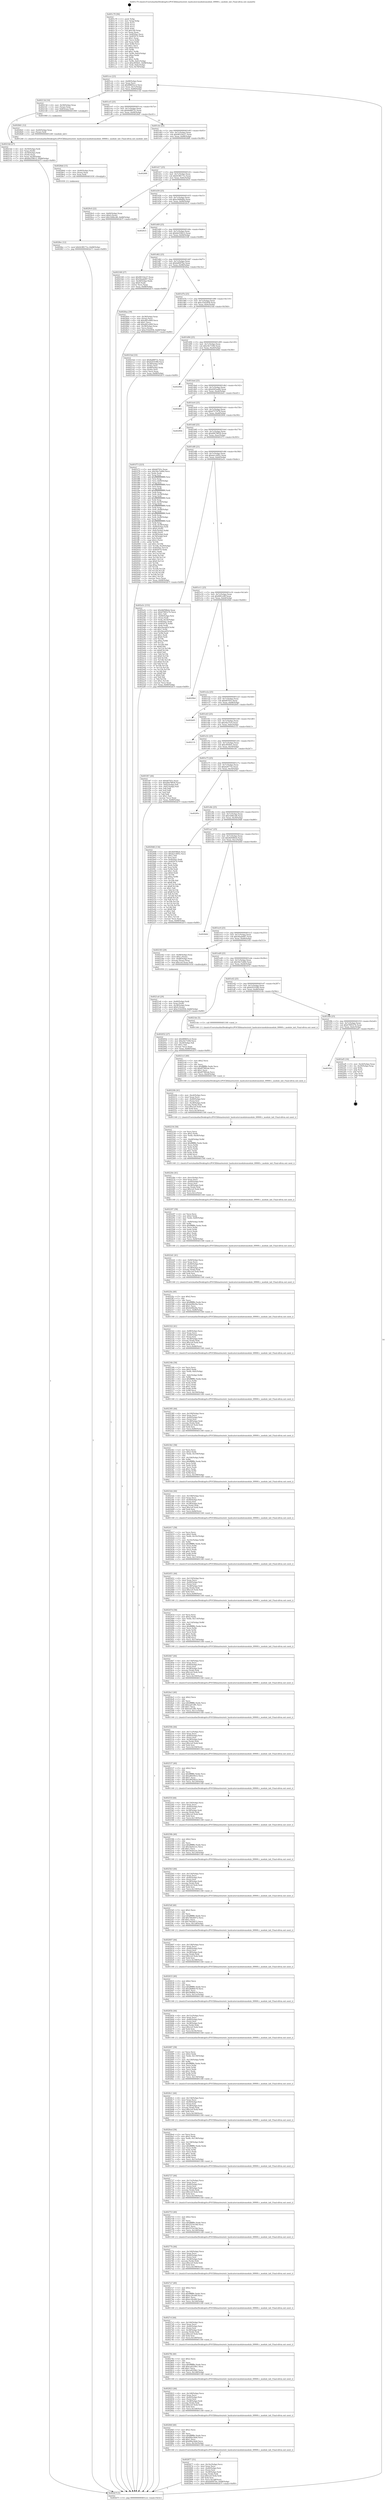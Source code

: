 digraph "0x401c70" {
  label = "0x401c70 (/mnt/c/Users/mathe/Desktop/tcc/POCII/binaries/extr_hashcatsrcmodulesmodule_09900.c_module_init_Final-ollvm.out::main(0))"
  labelloc = "t"
  node[shape=record]

  Entry [label="",width=0.3,height=0.3,shape=circle,fillcolor=black,style=filled]
  "0x401cce" [label="{
     0x401cce [23]\l
     | [instrs]\l
     &nbsp;&nbsp;0x401cce \<+3\>: mov -0x68(%rbp),%eax\l
     &nbsp;&nbsp;0x401cd1 \<+2\>: mov %eax,%ecx\l
     &nbsp;&nbsp;0x401cd3 \<+6\>: sub $0x88805cc2,%ecx\l
     &nbsp;&nbsp;0x401cd9 \<+3\>: mov %eax,-0x7c(%rbp)\l
     &nbsp;&nbsp;0x401cdc \<+3\>: mov %ecx,-0x80(%rbp)\l
     &nbsp;&nbsp;0x401cdf \<+6\>: je 000000000040213d \<main+0x4cd\>\l
  }"]
  "0x40213d" [label="{
     0x40213d [16]\l
     | [instrs]\l
     &nbsp;&nbsp;0x40213d \<+4\>: mov -0x58(%rbp),%rax\l
     &nbsp;&nbsp;0x402141 \<+3\>: mov (%rax),%rax\l
     &nbsp;&nbsp;0x402144 \<+4\>: mov 0x8(%rax),%rdi\l
     &nbsp;&nbsp;0x402148 \<+5\>: call 0000000000401060 \<atoi@plt\>\l
     | [calls]\l
     &nbsp;&nbsp;0x401060 \{1\} (unknown)\l
  }"]
  "0x401ce5" [label="{
     0x401ce5 [25]\l
     | [instrs]\l
     &nbsp;&nbsp;0x401ce5 \<+5\>: jmp 0000000000401cea \<main+0x7a\>\l
     &nbsp;&nbsp;0x401cea \<+3\>: mov -0x7c(%rbp),%eax\l
     &nbsp;&nbsp;0x401ced \<+5\>: sub $0x8a88f72c,%eax\l
     &nbsp;&nbsp;0x401cf2 \<+6\>: mov %eax,-0x84(%rbp)\l
     &nbsp;&nbsp;0x401cf8 \<+6\>: je 00000000004028d1 \<main+0xc61\>\l
  }"]
  Exit [label="",width=0.3,height=0.3,shape=circle,fillcolor=black,style=filled,peripheries=2]
  "0x4028d1" [label="{
     0x4028d1 [12]\l
     | [instrs]\l
     &nbsp;&nbsp;0x4028d1 \<+4\>: mov -0x40(%rbp),%rax\l
     &nbsp;&nbsp;0x4028d5 \<+3\>: mov (%rax),%rdi\l
     &nbsp;&nbsp;0x4028d8 \<+5\>: call 0000000000401240 \<module_init\>\l
     | [calls]\l
     &nbsp;&nbsp;0x401240 \{1\} (/mnt/c/Users/mathe/Desktop/tcc/POCII/binaries/extr_hashcatsrcmodulesmodule_09900.c_module_init_Final-ollvm.out::module_init)\l
  }"]
  "0x401cfe" [label="{
     0x401cfe [25]\l
     | [instrs]\l
     &nbsp;&nbsp;0x401cfe \<+5\>: jmp 0000000000401d03 \<main+0x93\>\l
     &nbsp;&nbsp;0x401d03 \<+3\>: mov -0x7c(%rbp),%eax\l
     &nbsp;&nbsp;0x401d06 \<+5\>: sub $0x98316e27,%eax\l
     &nbsp;&nbsp;0x401d0b \<+6\>: mov %eax,-0x88(%rbp)\l
     &nbsp;&nbsp;0x401d11 \<+6\>: je 00000000004028f8 \<main+0xc88\>\l
  }"]
  "0x401f24" [label="{
     0x401f24\l
  }", style=dashed]
  "0x4028f8" [label="{
     0x4028f8\l
  }", style=dashed]
  "0x401d17" [label="{
     0x401d17 [25]\l
     | [instrs]\l
     &nbsp;&nbsp;0x401d17 \<+5\>: jmp 0000000000401d1c \<main+0xac\>\l
     &nbsp;&nbsp;0x401d1c \<+3\>: mov -0x7c(%rbp),%eax\l
     &nbsp;&nbsp;0x401d1f \<+5\>: sub $0x9c98171e,%eax\l
     &nbsp;&nbsp;0x401d24 \<+6\>: mov %eax,-0x8c(%rbp)\l
     &nbsp;&nbsp;0x401d2a \<+6\>: je 00000000004029c0 \<main+0xd50\>\l
  }"]
  "0x402af5" [label="{
     0x402af5 [16]\l
     | [instrs]\l
     &nbsp;&nbsp;0x402af5 \<+3\>: mov -0x24(%rbp),%eax\l
     &nbsp;&nbsp;0x402af8 \<+4\>: lea -0x20(%rbp),%rsp\l
     &nbsp;&nbsp;0x402afc \<+1\>: pop %rbx\l
     &nbsp;&nbsp;0x402afd \<+2\>: pop %r12\l
     &nbsp;&nbsp;0x402aff \<+2\>: pop %r14\l
     &nbsp;&nbsp;0x402b01 \<+2\>: pop %r15\l
     &nbsp;&nbsp;0x402b03 \<+1\>: pop %rbp\l
     &nbsp;&nbsp;0x402b04 \<+1\>: ret\l
  }"]
  "0x4029c0" [label="{
     0x4029c0 [22]\l
     | [instrs]\l
     &nbsp;&nbsp;0x4029c0 \<+4\>: mov -0x60(%rbp),%rax\l
     &nbsp;&nbsp;0x4029c4 \<+6\>: movl $0x0,(%rax)\l
     &nbsp;&nbsp;0x4029ca \<+7\>: movl $0x1b9fecd6,-0x68(%rbp)\l
     &nbsp;&nbsp;0x4029d1 \<+5\>: jmp 0000000000402b7f \<main+0xf0f\>\l
  }"]
  "0x401d30" [label="{
     0x401d30 [25]\l
     | [instrs]\l
     &nbsp;&nbsp;0x401d30 \<+5\>: jmp 0000000000401d35 \<main+0xc5\>\l
     &nbsp;&nbsp;0x401d35 \<+3\>: mov -0x7c(%rbp),%eax\l
     &nbsp;&nbsp;0x401d38 \<+5\>: sub $0xa3d06d9a,%eax\l
     &nbsp;&nbsp;0x401d3d \<+6\>: mov %eax,-0x90(%rbp)\l
     &nbsp;&nbsp;0x401d43 \<+6\>: je 00000000004020c5 \<main+0x455\>\l
  }"]
  "0x4028ec" [label="{
     0x4028ec [12]\l
     | [instrs]\l
     &nbsp;&nbsp;0x4028ec \<+7\>: movl $0x9c98171e,-0x68(%rbp)\l
     &nbsp;&nbsp;0x4028f3 \<+5\>: jmp 0000000000402b7f \<main+0xf0f\>\l
  }"]
  "0x4020c5" [label="{
     0x4020c5\l
  }", style=dashed]
  "0x401d49" [label="{
     0x401d49 [25]\l
     | [instrs]\l
     &nbsp;&nbsp;0x401d49 \<+5\>: jmp 0000000000401d4e \<main+0xde\>\l
     &nbsp;&nbsp;0x401d4e \<+3\>: mov -0x7c(%rbp),%eax\l
     &nbsp;&nbsp;0x401d51 \<+5\>: sub $0xbb259b12,%eax\l
     &nbsp;&nbsp;0x401d56 \<+6\>: mov %eax,-0x94(%rbp)\l
     &nbsp;&nbsp;0x401d5c \<+6\>: je 0000000000402168 \<main+0x4f8\>\l
  }"]
  "0x4028dd" [label="{
     0x4028dd [15]\l
     | [instrs]\l
     &nbsp;&nbsp;0x4028dd \<+4\>: mov -0x40(%rbp),%rax\l
     &nbsp;&nbsp;0x4028e1 \<+3\>: mov (%rax),%rax\l
     &nbsp;&nbsp;0x4028e4 \<+3\>: mov %rax,%rdi\l
     &nbsp;&nbsp;0x4028e7 \<+5\>: call 0000000000401030 \<free@plt\>\l
     | [calls]\l
     &nbsp;&nbsp;0x401030 \{1\} (unknown)\l
  }"]
  "0x402168" [label="{
     0x402168 [27]\l
     | [instrs]\l
     &nbsp;&nbsp;0x402168 \<+5\>: mov $0x98316e27,%eax\l
     &nbsp;&nbsp;0x40216d \<+5\>: mov $0x56aab067,%ecx\l
     &nbsp;&nbsp;0x402172 \<+3\>: mov -0x28(%rbp),%edx\l
     &nbsp;&nbsp;0x402175 \<+3\>: cmp $0x0,%edx\l
     &nbsp;&nbsp;0x402178 \<+3\>: cmove %ecx,%eax\l
     &nbsp;&nbsp;0x40217b \<+3\>: mov %eax,-0x68(%rbp)\l
     &nbsp;&nbsp;0x40217e \<+5\>: jmp 0000000000402b7f \<main+0xf0f\>\l
  }"]
  "0x401d62" [label="{
     0x401d62 [25]\l
     | [instrs]\l
     &nbsp;&nbsp;0x401d62 \<+5\>: jmp 0000000000401d67 \<main+0xf7\>\l
     &nbsp;&nbsp;0x401d67 \<+3\>: mov -0x7c(%rbp),%eax\l
     &nbsp;&nbsp;0x401d6a \<+5\>: sub $0xbd00f7be,%eax\l
     &nbsp;&nbsp;0x401d6f \<+6\>: mov %eax,-0x98(%rbp)\l
     &nbsp;&nbsp;0x401d75 \<+6\>: je 00000000004028aa \<main+0xc3a\>\l
  }"]
  "0x402877" [label="{
     0x402877 [51]\l
     | [instrs]\l
     &nbsp;&nbsp;0x402877 \<+6\>: mov -0x14c(%rbp),%ecx\l
     &nbsp;&nbsp;0x40287d \<+3\>: imul %eax,%ecx\l
     &nbsp;&nbsp;0x402880 \<+4\>: mov -0x40(%rbp),%rsi\l
     &nbsp;&nbsp;0x402884 \<+3\>: mov (%rsi),%rsi\l
     &nbsp;&nbsp;0x402887 \<+4\>: mov -0x38(%rbp),%rdi\l
     &nbsp;&nbsp;0x40288b \<+3\>: movslq (%rdi),%rdi\l
     &nbsp;&nbsp;0x40288e \<+7\>: imul $0x1e0,%rdi,%rdi\l
     &nbsp;&nbsp;0x402895 \<+3\>: add %rdi,%rsi\l
     &nbsp;&nbsp;0x402898 \<+6\>: mov %ecx,0x1d8(%rsi)\l
     &nbsp;&nbsp;0x40289e \<+7\>: movl $0xbd00f7be,-0x68(%rbp)\l
     &nbsp;&nbsp;0x4028a5 \<+5\>: jmp 0000000000402b7f \<main+0xf0f\>\l
  }"]
  "0x4028aa" [label="{
     0x4028aa [39]\l
     | [instrs]\l
     &nbsp;&nbsp;0x4028aa \<+4\>: mov -0x38(%rbp),%rax\l
     &nbsp;&nbsp;0x4028ae \<+2\>: mov (%rax),%ecx\l
     &nbsp;&nbsp;0x4028b0 \<+6\>: sub $0xaf61e069,%ecx\l
     &nbsp;&nbsp;0x4028b6 \<+3\>: add $0x1,%ecx\l
     &nbsp;&nbsp;0x4028b9 \<+6\>: add $0xaf61e069,%ecx\l
     &nbsp;&nbsp;0x4028bf \<+4\>: mov -0x38(%rbp),%rax\l
     &nbsp;&nbsp;0x4028c3 \<+2\>: mov %ecx,(%rax)\l
     &nbsp;&nbsp;0x4028c5 \<+7\>: movl $0xc5542958,-0x68(%rbp)\l
     &nbsp;&nbsp;0x4028cc \<+5\>: jmp 0000000000402b7f \<main+0xf0f\>\l
  }"]
  "0x401d7b" [label="{
     0x401d7b [25]\l
     | [instrs]\l
     &nbsp;&nbsp;0x401d7b \<+5\>: jmp 0000000000401d80 \<main+0x110\>\l
     &nbsp;&nbsp;0x401d80 \<+3\>: mov -0x7c(%rbp),%eax\l
     &nbsp;&nbsp;0x401d83 \<+5\>: sub $0xc5542958,%eax\l
     &nbsp;&nbsp;0x401d88 \<+6\>: mov %eax,-0x9c(%rbp)\l
     &nbsp;&nbsp;0x401d8e \<+6\>: je 00000000004021bd \<main+0x54d\>\l
  }"]
  "0x40284f" [label="{
     0x40284f [40]\l
     | [instrs]\l
     &nbsp;&nbsp;0x40284f \<+5\>: mov $0x2,%ecx\l
     &nbsp;&nbsp;0x402854 \<+1\>: cltd\l
     &nbsp;&nbsp;0x402855 \<+2\>: idiv %ecx\l
     &nbsp;&nbsp;0x402857 \<+6\>: imul $0xfffffffe,%edx,%ecx\l
     &nbsp;&nbsp;0x40285d \<+6\>: sub $0x6f6a34d4,%ecx\l
     &nbsp;&nbsp;0x402863 \<+3\>: add $0x1,%ecx\l
     &nbsp;&nbsp;0x402866 \<+6\>: add $0x6f6a34d4,%ecx\l
     &nbsp;&nbsp;0x40286c \<+6\>: mov %ecx,-0x14c(%rbp)\l
     &nbsp;&nbsp;0x402872 \<+5\>: call 0000000000401160 \<next_i\>\l
     | [calls]\l
     &nbsp;&nbsp;0x401160 \{1\} (/mnt/c/Users/mathe/Desktop/tcc/POCII/binaries/extr_hashcatsrcmodulesmodule_09900.c_module_init_Final-ollvm.out::next_i)\l
  }"]
  "0x4021bd" [label="{
     0x4021bd [33]\l
     | [instrs]\l
     &nbsp;&nbsp;0x4021bd \<+5\>: mov $0x8a88f72c,%eax\l
     &nbsp;&nbsp;0x4021c2 \<+5\>: mov $0x62f10380,%ecx\l
     &nbsp;&nbsp;0x4021c7 \<+4\>: mov -0x38(%rbp),%rdx\l
     &nbsp;&nbsp;0x4021cb \<+2\>: mov (%rdx),%esi\l
     &nbsp;&nbsp;0x4021cd \<+4\>: mov -0x48(%rbp),%rdx\l
     &nbsp;&nbsp;0x4021d1 \<+2\>: cmp (%rdx),%esi\l
     &nbsp;&nbsp;0x4021d3 \<+3\>: cmovl %ecx,%eax\l
     &nbsp;&nbsp;0x4021d6 \<+3\>: mov %eax,-0x68(%rbp)\l
     &nbsp;&nbsp;0x4021d9 \<+5\>: jmp 0000000000402b7f \<main+0xf0f\>\l
  }"]
  "0x401d94" [label="{
     0x401d94 [25]\l
     | [instrs]\l
     &nbsp;&nbsp;0x401d94 \<+5\>: jmp 0000000000401d99 \<main+0x129\>\l
     &nbsp;&nbsp;0x401d99 \<+3\>: mov -0x7c(%rbp),%eax\l
     &nbsp;&nbsp;0x401d9c \<+5\>: sub $0xc9e710f4,%eax\l
     &nbsp;&nbsp;0x401da1 \<+6\>: mov %eax,-0xa0(%rbp)\l
     &nbsp;&nbsp;0x401da7 \<+6\>: je 000000000040206d \<main+0x3fd\>\l
  }"]
  "0x402823" [label="{
     0x402823 [44]\l
     | [instrs]\l
     &nbsp;&nbsp;0x402823 \<+6\>: mov -0x148(%rbp),%ecx\l
     &nbsp;&nbsp;0x402829 \<+3\>: imul %eax,%ecx\l
     &nbsp;&nbsp;0x40282c \<+4\>: mov -0x40(%rbp),%rsi\l
     &nbsp;&nbsp;0x402830 \<+3\>: mov (%rsi),%rsi\l
     &nbsp;&nbsp;0x402833 \<+4\>: mov -0x38(%rbp),%rdi\l
     &nbsp;&nbsp;0x402837 \<+3\>: movslq (%rdi),%rdi\l
     &nbsp;&nbsp;0x40283a \<+7\>: imul $0x1e0,%rdi,%rdi\l
     &nbsp;&nbsp;0x402841 \<+3\>: add %rdi,%rsi\l
     &nbsp;&nbsp;0x402844 \<+6\>: mov %ecx,0x1d4(%rsi)\l
     &nbsp;&nbsp;0x40284a \<+5\>: call 0000000000401160 \<next_i\>\l
     | [calls]\l
     &nbsp;&nbsp;0x401160 \{1\} (/mnt/c/Users/mathe/Desktop/tcc/POCII/binaries/extr_hashcatsrcmodulesmodule_09900.c_module_init_Final-ollvm.out::next_i)\l
  }"]
  "0x40206d" [label="{
     0x40206d\l
  }", style=dashed]
  "0x401dad" [label="{
     0x401dad [25]\l
     | [instrs]\l
     &nbsp;&nbsp;0x401dad \<+5\>: jmp 0000000000401db2 \<main+0x142\>\l
     &nbsp;&nbsp;0x401db2 \<+3\>: mov -0x7c(%rbp),%eax\l
     &nbsp;&nbsp;0x401db5 \<+5\>: sub $0xd265aa84,%eax\l
     &nbsp;&nbsp;0x401dba \<+6\>: mov %eax,-0xa4(%rbp)\l
     &nbsp;&nbsp;0x401dc0 \<+6\>: je 0000000000402b41 \<main+0xed1\>\l
  }"]
  "0x4027fb" [label="{
     0x4027fb [40]\l
     | [instrs]\l
     &nbsp;&nbsp;0x4027fb \<+5\>: mov $0x2,%ecx\l
     &nbsp;&nbsp;0x402800 \<+1\>: cltd\l
     &nbsp;&nbsp;0x402801 \<+2\>: idiv %ecx\l
     &nbsp;&nbsp;0x402803 \<+6\>: imul $0xfffffffe,%edx,%ecx\l
     &nbsp;&nbsp;0x402809 \<+6\>: add $0xca4229b1,%ecx\l
     &nbsp;&nbsp;0x40280f \<+3\>: add $0x1,%ecx\l
     &nbsp;&nbsp;0x402812 \<+6\>: sub $0xca4229b1,%ecx\l
     &nbsp;&nbsp;0x402818 \<+6\>: mov %ecx,-0x148(%rbp)\l
     &nbsp;&nbsp;0x40281e \<+5\>: call 0000000000401160 \<next_i\>\l
     | [calls]\l
     &nbsp;&nbsp;0x401160 \{1\} (/mnt/c/Users/mathe/Desktop/tcc/POCII/binaries/extr_hashcatsrcmodulesmodule_09900.c_module_init_Final-ollvm.out::next_i)\l
  }"]
  "0x402b41" [label="{
     0x402b41\l
  }", style=dashed]
  "0x401dc6" [label="{
     0x401dc6 [25]\l
     | [instrs]\l
     &nbsp;&nbsp;0x401dc6 \<+5\>: jmp 0000000000401dcb \<main+0x15b\>\l
     &nbsp;&nbsp;0x401dcb \<+3\>: mov -0x7c(%rbp),%eax\l
     &nbsp;&nbsp;0x401dce \<+5\>: sub $0xd7575f78,%eax\l
     &nbsp;&nbsp;0x401dd3 \<+6\>: mov %eax,-0xa8(%rbp)\l
     &nbsp;&nbsp;0x401dd9 \<+6\>: je 0000000000402904 \<main+0xc94\>\l
  }"]
  "0x4027cf" [label="{
     0x4027cf [44]\l
     | [instrs]\l
     &nbsp;&nbsp;0x4027cf \<+6\>: mov -0x144(%rbp),%ecx\l
     &nbsp;&nbsp;0x4027d5 \<+3\>: imul %eax,%ecx\l
     &nbsp;&nbsp;0x4027d8 \<+4\>: mov -0x40(%rbp),%rsi\l
     &nbsp;&nbsp;0x4027dc \<+3\>: mov (%rsi),%rsi\l
     &nbsp;&nbsp;0x4027df \<+4\>: mov -0x38(%rbp),%rdi\l
     &nbsp;&nbsp;0x4027e3 \<+3\>: movslq (%rdi),%rdi\l
     &nbsp;&nbsp;0x4027e6 \<+7\>: imul $0x1e0,%rdi,%rdi\l
     &nbsp;&nbsp;0x4027ed \<+3\>: add %rdi,%rsi\l
     &nbsp;&nbsp;0x4027f0 \<+6\>: mov %ecx,0x1d0(%rsi)\l
     &nbsp;&nbsp;0x4027f6 \<+5\>: call 0000000000401160 \<next_i\>\l
     | [calls]\l
     &nbsp;&nbsp;0x401160 \{1\} (/mnt/c/Users/mathe/Desktop/tcc/POCII/binaries/extr_hashcatsrcmodulesmodule_09900.c_module_init_Final-ollvm.out::next_i)\l
  }"]
  "0x402904" [label="{
     0x402904\l
  }", style=dashed]
  "0x401ddf" [label="{
     0x401ddf [25]\l
     | [instrs]\l
     &nbsp;&nbsp;0x401ddf \<+5\>: jmp 0000000000401de4 \<main+0x174\>\l
     &nbsp;&nbsp;0x401de4 \<+3\>: mov -0x7c(%rbp),%eax\l
     &nbsp;&nbsp;0x401de7 \<+5\>: sub $0xd9478839,%eax\l
     &nbsp;&nbsp;0x401dec \<+6\>: mov %eax,-0xac(%rbp)\l
     &nbsp;&nbsp;0x401df2 \<+6\>: je 0000000000401f73 \<main+0x303\>\l
  }"]
  "0x4027a7" [label="{
     0x4027a7 [40]\l
     | [instrs]\l
     &nbsp;&nbsp;0x4027a7 \<+5\>: mov $0x2,%ecx\l
     &nbsp;&nbsp;0x4027ac \<+1\>: cltd\l
     &nbsp;&nbsp;0x4027ad \<+2\>: idiv %ecx\l
     &nbsp;&nbsp;0x4027af \<+6\>: imul $0xfffffffe,%edx,%ecx\l
     &nbsp;&nbsp;0x4027b5 \<+6\>: add $0xec2fce89,%ecx\l
     &nbsp;&nbsp;0x4027bb \<+3\>: add $0x1,%ecx\l
     &nbsp;&nbsp;0x4027be \<+6\>: sub $0xec2fce89,%ecx\l
     &nbsp;&nbsp;0x4027c4 \<+6\>: mov %ecx,-0x144(%rbp)\l
     &nbsp;&nbsp;0x4027ca \<+5\>: call 0000000000401160 \<next_i\>\l
     | [calls]\l
     &nbsp;&nbsp;0x401160 \{1\} (/mnt/c/Users/mathe/Desktop/tcc/POCII/binaries/extr_hashcatsrcmodulesmodule_09900.c_module_init_Final-ollvm.out::next_i)\l
  }"]
  "0x401f73" [label="{
     0x401f73 [223]\l
     | [instrs]\l
     &nbsp;&nbsp;0x401f73 \<+5\>: mov $0xb6763c,%eax\l
     &nbsp;&nbsp;0x401f78 \<+5\>: mov $0x56e7ed64,%ecx\l
     &nbsp;&nbsp;0x401f7d \<+2\>: xor %edx,%edx\l
     &nbsp;&nbsp;0x401f7f \<+3\>: mov %rsp,%rsi\l
     &nbsp;&nbsp;0x401f82 \<+4\>: add $0xfffffffffffffff0,%rsi\l
     &nbsp;&nbsp;0x401f86 \<+3\>: mov %rsi,%rsp\l
     &nbsp;&nbsp;0x401f89 \<+4\>: mov %rsi,-0x60(%rbp)\l
     &nbsp;&nbsp;0x401f8d \<+3\>: mov %rsp,%rsi\l
     &nbsp;&nbsp;0x401f90 \<+4\>: add $0xfffffffffffffff0,%rsi\l
     &nbsp;&nbsp;0x401f94 \<+3\>: mov %rsi,%rsp\l
     &nbsp;&nbsp;0x401f97 \<+3\>: mov %rsp,%rdi\l
     &nbsp;&nbsp;0x401f9a \<+4\>: add $0xfffffffffffffff0,%rdi\l
     &nbsp;&nbsp;0x401f9e \<+3\>: mov %rdi,%rsp\l
     &nbsp;&nbsp;0x401fa1 \<+4\>: mov %rdi,-0x58(%rbp)\l
     &nbsp;&nbsp;0x401fa5 \<+3\>: mov %rsp,%rdi\l
     &nbsp;&nbsp;0x401fa8 \<+4\>: add $0xfffffffffffffff0,%rdi\l
     &nbsp;&nbsp;0x401fac \<+3\>: mov %rdi,%rsp\l
     &nbsp;&nbsp;0x401faf \<+4\>: mov %rdi,-0x50(%rbp)\l
     &nbsp;&nbsp;0x401fb3 \<+3\>: mov %rsp,%rdi\l
     &nbsp;&nbsp;0x401fb6 \<+4\>: add $0xfffffffffffffff0,%rdi\l
     &nbsp;&nbsp;0x401fba \<+3\>: mov %rdi,%rsp\l
     &nbsp;&nbsp;0x401fbd \<+4\>: mov %rdi,-0x48(%rbp)\l
     &nbsp;&nbsp;0x401fc1 \<+3\>: mov %rsp,%rdi\l
     &nbsp;&nbsp;0x401fc4 \<+4\>: add $0xfffffffffffffff0,%rdi\l
     &nbsp;&nbsp;0x401fc8 \<+3\>: mov %rdi,%rsp\l
     &nbsp;&nbsp;0x401fcb \<+4\>: mov %rdi,-0x40(%rbp)\l
     &nbsp;&nbsp;0x401fcf \<+3\>: mov %rsp,%rdi\l
     &nbsp;&nbsp;0x401fd2 \<+4\>: add $0xfffffffffffffff0,%rdi\l
     &nbsp;&nbsp;0x401fd6 \<+3\>: mov %rdi,%rsp\l
     &nbsp;&nbsp;0x401fd9 \<+4\>: mov %rdi,-0x38(%rbp)\l
     &nbsp;&nbsp;0x401fdd \<+4\>: mov -0x60(%rbp),%rdi\l
     &nbsp;&nbsp;0x401fe1 \<+6\>: movl $0x0,(%rdi)\l
     &nbsp;&nbsp;0x401fe7 \<+4\>: mov -0x6c(%rbp),%r8d\l
     &nbsp;&nbsp;0x401feb \<+3\>: mov %r8d,(%rsi)\l
     &nbsp;&nbsp;0x401fee \<+4\>: mov -0x58(%rbp),%rdi\l
     &nbsp;&nbsp;0x401ff2 \<+4\>: mov -0x78(%rbp),%r9\l
     &nbsp;&nbsp;0x401ff6 \<+3\>: mov %r9,(%rdi)\l
     &nbsp;&nbsp;0x401ff9 \<+3\>: cmpl $0x2,(%rsi)\l
     &nbsp;&nbsp;0x401ffc \<+4\>: setne %r10b\l
     &nbsp;&nbsp;0x402000 \<+4\>: and $0x1,%r10b\l
     &nbsp;&nbsp;0x402004 \<+4\>: mov %r10b,-0x29(%rbp)\l
     &nbsp;&nbsp;0x402008 \<+8\>: mov 0x4050ac,%r11d\l
     &nbsp;&nbsp;0x402010 \<+7\>: mov 0x405074,%ebx\l
     &nbsp;&nbsp;0x402017 \<+3\>: sub $0x1,%edx\l
     &nbsp;&nbsp;0x40201a \<+3\>: mov %r11d,%r14d\l
     &nbsp;&nbsp;0x40201d \<+3\>: add %edx,%r14d\l
     &nbsp;&nbsp;0x402020 \<+4\>: imul %r14d,%r11d\l
     &nbsp;&nbsp;0x402024 \<+4\>: and $0x1,%r11d\l
     &nbsp;&nbsp;0x402028 \<+4\>: cmp $0x0,%r11d\l
     &nbsp;&nbsp;0x40202c \<+4\>: sete %r10b\l
     &nbsp;&nbsp;0x402030 \<+3\>: cmp $0xa,%ebx\l
     &nbsp;&nbsp;0x402033 \<+4\>: setl %r15b\l
     &nbsp;&nbsp;0x402037 \<+3\>: mov %r10b,%r12b\l
     &nbsp;&nbsp;0x40203a \<+3\>: and %r15b,%r12b\l
     &nbsp;&nbsp;0x40203d \<+3\>: xor %r15b,%r10b\l
     &nbsp;&nbsp;0x402040 \<+3\>: or %r10b,%r12b\l
     &nbsp;&nbsp;0x402043 \<+4\>: test $0x1,%r12b\l
     &nbsp;&nbsp;0x402047 \<+3\>: cmovne %ecx,%eax\l
     &nbsp;&nbsp;0x40204a \<+3\>: mov %eax,-0x68(%rbp)\l
     &nbsp;&nbsp;0x40204d \<+5\>: jmp 0000000000402b7f \<main+0xf0f\>\l
  }"]
  "0x401df8" [label="{
     0x401df8 [25]\l
     | [instrs]\l
     &nbsp;&nbsp;0x401df8 \<+5\>: jmp 0000000000401dfd \<main+0x18d\>\l
     &nbsp;&nbsp;0x401dfd \<+3\>: mov -0x7c(%rbp),%eax\l
     &nbsp;&nbsp;0x401e00 \<+5\>: sub $0xda1c695c,%eax\l
     &nbsp;&nbsp;0x401e05 \<+6\>: mov %eax,-0xb0(%rbp)\l
     &nbsp;&nbsp;0x401e0b \<+6\>: je 0000000000402a5c \<main+0xdec\>\l
  }"]
  "0x40277b" [label="{
     0x40277b [44]\l
     | [instrs]\l
     &nbsp;&nbsp;0x40277b \<+6\>: mov -0x140(%rbp),%ecx\l
     &nbsp;&nbsp;0x402781 \<+3\>: imul %eax,%ecx\l
     &nbsp;&nbsp;0x402784 \<+4\>: mov -0x40(%rbp),%rsi\l
     &nbsp;&nbsp;0x402788 \<+3\>: mov (%rsi),%rsi\l
     &nbsp;&nbsp;0x40278b \<+4\>: mov -0x38(%rbp),%rdi\l
     &nbsp;&nbsp;0x40278f \<+3\>: movslq (%rdi),%rdi\l
     &nbsp;&nbsp;0x402792 \<+7\>: imul $0x1e0,%rdi,%rdi\l
     &nbsp;&nbsp;0x402799 \<+3\>: add %rdi,%rsi\l
     &nbsp;&nbsp;0x40279c \<+6\>: mov %ecx,0x198(%rsi)\l
     &nbsp;&nbsp;0x4027a2 \<+5\>: call 0000000000401160 \<next_i\>\l
     | [calls]\l
     &nbsp;&nbsp;0x401160 \{1\} (/mnt/c/Users/mathe/Desktop/tcc/POCII/binaries/extr_hashcatsrcmodulesmodule_09900.c_module_init_Final-ollvm.out::next_i)\l
  }"]
  "0x402a5c" [label="{
     0x402a5c [153]\l
     | [instrs]\l
     &nbsp;&nbsp;0x402a5c \<+5\>: mov $0x4bf586eb,%eax\l
     &nbsp;&nbsp;0x402a61 \<+5\>: mov $0x6789527b,%ecx\l
     &nbsp;&nbsp;0x402a66 \<+2\>: mov $0x1,%dl\l
     &nbsp;&nbsp;0x402a68 \<+4\>: mov -0x60(%rbp),%rsi\l
     &nbsp;&nbsp;0x402a6c \<+2\>: mov (%rsi),%edi\l
     &nbsp;&nbsp;0x402a6e \<+3\>: mov %edi,-0x24(%rbp)\l
     &nbsp;&nbsp;0x402a71 \<+7\>: mov 0x4050ac,%edi\l
     &nbsp;&nbsp;0x402a78 \<+8\>: mov 0x405074,%r8d\l
     &nbsp;&nbsp;0x402a80 \<+3\>: mov %edi,%r9d\l
     &nbsp;&nbsp;0x402a83 \<+7\>: add $0x2bea4f5f,%r9d\l
     &nbsp;&nbsp;0x402a8a \<+4\>: sub $0x1,%r9d\l
     &nbsp;&nbsp;0x402a8e \<+7\>: sub $0x2bea4f5f,%r9d\l
     &nbsp;&nbsp;0x402a95 \<+4\>: imul %r9d,%edi\l
     &nbsp;&nbsp;0x402a99 \<+3\>: and $0x1,%edi\l
     &nbsp;&nbsp;0x402a9c \<+3\>: cmp $0x0,%edi\l
     &nbsp;&nbsp;0x402a9f \<+4\>: sete %r10b\l
     &nbsp;&nbsp;0x402aa3 \<+4\>: cmp $0xa,%r8d\l
     &nbsp;&nbsp;0x402aa7 \<+4\>: setl %r11b\l
     &nbsp;&nbsp;0x402aab \<+3\>: mov %r10b,%bl\l
     &nbsp;&nbsp;0x402aae \<+3\>: xor $0xff,%bl\l
     &nbsp;&nbsp;0x402ab1 \<+3\>: mov %r11b,%r14b\l
     &nbsp;&nbsp;0x402ab4 \<+4\>: xor $0xff,%r14b\l
     &nbsp;&nbsp;0x402ab8 \<+3\>: xor $0x0,%dl\l
     &nbsp;&nbsp;0x402abb \<+3\>: mov %bl,%r15b\l
     &nbsp;&nbsp;0x402abe \<+4\>: and $0x0,%r15b\l
     &nbsp;&nbsp;0x402ac2 \<+3\>: and %dl,%r10b\l
     &nbsp;&nbsp;0x402ac5 \<+3\>: mov %r14b,%r12b\l
     &nbsp;&nbsp;0x402ac8 \<+4\>: and $0x0,%r12b\l
     &nbsp;&nbsp;0x402acc \<+3\>: and %dl,%r11b\l
     &nbsp;&nbsp;0x402acf \<+3\>: or %r10b,%r15b\l
     &nbsp;&nbsp;0x402ad2 \<+3\>: or %r11b,%r12b\l
     &nbsp;&nbsp;0x402ad5 \<+3\>: xor %r12b,%r15b\l
     &nbsp;&nbsp;0x402ad8 \<+3\>: or %r14b,%bl\l
     &nbsp;&nbsp;0x402adb \<+3\>: xor $0xff,%bl\l
     &nbsp;&nbsp;0x402ade \<+3\>: or $0x0,%dl\l
     &nbsp;&nbsp;0x402ae1 \<+2\>: and %dl,%bl\l
     &nbsp;&nbsp;0x402ae3 \<+3\>: or %bl,%r15b\l
     &nbsp;&nbsp;0x402ae6 \<+4\>: test $0x1,%r15b\l
     &nbsp;&nbsp;0x402aea \<+3\>: cmovne %ecx,%eax\l
     &nbsp;&nbsp;0x402aed \<+3\>: mov %eax,-0x68(%rbp)\l
     &nbsp;&nbsp;0x402af0 \<+5\>: jmp 0000000000402b7f \<main+0xf0f\>\l
  }"]
  "0x401e11" [label="{
     0x401e11 [25]\l
     | [instrs]\l
     &nbsp;&nbsp;0x401e11 \<+5\>: jmp 0000000000401e16 \<main+0x1a6\>\l
     &nbsp;&nbsp;0x401e16 \<+3\>: mov -0x7c(%rbp),%eax\l
     &nbsp;&nbsp;0x401e19 \<+5\>: sub $0xf681e0ff,%eax\l
     &nbsp;&nbsp;0x401e1e \<+6\>: mov %eax,-0xb4(%rbp)\l
     &nbsp;&nbsp;0x401e24 \<+6\>: je 00000000004029b4 \<main+0xd44\>\l
  }"]
  "0x402753" [label="{
     0x402753 [40]\l
     | [instrs]\l
     &nbsp;&nbsp;0x402753 \<+5\>: mov $0x2,%ecx\l
     &nbsp;&nbsp;0x402758 \<+1\>: cltd\l
     &nbsp;&nbsp;0x402759 \<+2\>: idiv %ecx\l
     &nbsp;&nbsp;0x40275b \<+6\>: imul $0xfffffffe,%edx,%ecx\l
     &nbsp;&nbsp;0x402761 \<+6\>: add $0x2553e18d,%ecx\l
     &nbsp;&nbsp;0x402767 \<+3\>: add $0x1,%ecx\l
     &nbsp;&nbsp;0x40276a \<+6\>: sub $0x2553e18d,%ecx\l
     &nbsp;&nbsp;0x402770 \<+6\>: mov %ecx,-0x140(%rbp)\l
     &nbsp;&nbsp;0x402776 \<+5\>: call 0000000000401160 \<next_i\>\l
     | [calls]\l
     &nbsp;&nbsp;0x401160 \{1\} (/mnt/c/Users/mathe/Desktop/tcc/POCII/binaries/extr_hashcatsrcmodulesmodule_09900.c_module_init_Final-ollvm.out::next_i)\l
  }"]
  "0x4029b4" [label="{
     0x4029b4\l
  }", style=dashed]
  "0x401e2a" [label="{
     0x401e2a [25]\l
     | [instrs]\l
     &nbsp;&nbsp;0x401e2a \<+5\>: jmp 0000000000401e2f \<main+0x1bf\>\l
     &nbsp;&nbsp;0x401e2f \<+3\>: mov -0x7c(%rbp),%eax\l
     &nbsp;&nbsp;0x401e32 \<+5\>: sub $0xb6763c,%eax\l
     &nbsp;&nbsp;0x401e37 \<+6\>: mov %eax,-0xb8(%rbp)\l
     &nbsp;&nbsp;0x401e3d \<+6\>: je 0000000000402b05 \<main+0xe95\>\l
  }"]
  "0x402727" [label="{
     0x402727 [44]\l
     | [instrs]\l
     &nbsp;&nbsp;0x402727 \<+6\>: mov -0x13c(%rbp),%ecx\l
     &nbsp;&nbsp;0x40272d \<+3\>: imul %eax,%ecx\l
     &nbsp;&nbsp;0x402730 \<+4\>: mov -0x40(%rbp),%rsi\l
     &nbsp;&nbsp;0x402734 \<+3\>: mov (%rsi),%rsi\l
     &nbsp;&nbsp;0x402737 \<+4\>: mov -0x38(%rbp),%rdi\l
     &nbsp;&nbsp;0x40273b \<+3\>: movslq (%rdi),%rdi\l
     &nbsp;&nbsp;0x40273e \<+7\>: imul $0x1e0,%rdi,%rdi\l
     &nbsp;&nbsp;0x402745 \<+3\>: add %rdi,%rsi\l
     &nbsp;&nbsp;0x402748 \<+6\>: mov %ecx,0x194(%rsi)\l
     &nbsp;&nbsp;0x40274e \<+5\>: call 0000000000401160 \<next_i\>\l
     | [calls]\l
     &nbsp;&nbsp;0x401160 \{1\} (/mnt/c/Users/mathe/Desktop/tcc/POCII/binaries/extr_hashcatsrcmodulesmodule_09900.c_module_init_Final-ollvm.out::next_i)\l
  }"]
  "0x402b05" [label="{
     0x402b05\l
  }", style=dashed]
  "0x401e43" [label="{
     0x401e43 [25]\l
     | [instrs]\l
     &nbsp;&nbsp;0x401e43 \<+5\>: jmp 0000000000401e48 \<main+0x1d8\>\l
     &nbsp;&nbsp;0x401e48 \<+3\>: mov -0x7c(%rbp),%eax\l
     &nbsp;&nbsp;0x401e4b \<+5\>: sub $0x56a75c4,%eax\l
     &nbsp;&nbsp;0x401e50 \<+6\>: mov %eax,-0xbc(%rbp)\l
     &nbsp;&nbsp;0x401e56 \<+6\>: je 0000000000402131 \<main+0x4c1\>\l
  }"]
  "0x4026ed" [label="{
     0x4026ed [58]\l
     | [instrs]\l
     &nbsp;&nbsp;0x4026ed \<+2\>: xor %ecx,%ecx\l
     &nbsp;&nbsp;0x4026ef \<+5\>: mov $0x2,%edx\l
     &nbsp;&nbsp;0x4026f4 \<+6\>: mov %edx,-0x138(%rbp)\l
     &nbsp;&nbsp;0x4026fa \<+1\>: cltd\l
     &nbsp;&nbsp;0x4026fb \<+7\>: mov -0x138(%rbp),%r8d\l
     &nbsp;&nbsp;0x402702 \<+3\>: idiv %r8d\l
     &nbsp;&nbsp;0x402705 \<+6\>: imul $0xfffffffe,%edx,%edx\l
     &nbsp;&nbsp;0x40270b \<+3\>: mov %ecx,%r9d\l
     &nbsp;&nbsp;0x40270e \<+3\>: sub %edx,%r9d\l
     &nbsp;&nbsp;0x402711 \<+2\>: mov %ecx,%edx\l
     &nbsp;&nbsp;0x402713 \<+3\>: sub $0x1,%edx\l
     &nbsp;&nbsp;0x402716 \<+3\>: add %edx,%r9d\l
     &nbsp;&nbsp;0x402719 \<+3\>: sub %r9d,%ecx\l
     &nbsp;&nbsp;0x40271c \<+6\>: mov %ecx,-0x13c(%rbp)\l
     &nbsp;&nbsp;0x402722 \<+5\>: call 0000000000401160 \<next_i\>\l
     | [calls]\l
     &nbsp;&nbsp;0x401160 \{1\} (/mnt/c/Users/mathe/Desktop/tcc/POCII/binaries/extr_hashcatsrcmodulesmodule_09900.c_module_init_Final-ollvm.out::next_i)\l
  }"]
  "0x402131" [label="{
     0x402131\l
  }", style=dashed]
  "0x401e5c" [label="{
     0x401e5c [25]\l
     | [instrs]\l
     &nbsp;&nbsp;0x401e5c \<+5\>: jmp 0000000000401e61 \<main+0x1f1\>\l
     &nbsp;&nbsp;0x401e61 \<+3\>: mov -0x7c(%rbp),%eax\l
     &nbsp;&nbsp;0x401e64 \<+5\>: sub $0xcf056d1,%eax\l
     &nbsp;&nbsp;0x401e69 \<+6\>: mov %eax,-0xc0(%rbp)\l
     &nbsp;&nbsp;0x401e6f \<+6\>: je 0000000000401f47 \<main+0x2d7\>\l
  }"]
  "0x4026c1" [label="{
     0x4026c1 [44]\l
     | [instrs]\l
     &nbsp;&nbsp;0x4026c1 \<+6\>: mov -0x134(%rbp),%ecx\l
     &nbsp;&nbsp;0x4026c7 \<+3\>: imul %eax,%ecx\l
     &nbsp;&nbsp;0x4026ca \<+4\>: mov -0x40(%rbp),%rsi\l
     &nbsp;&nbsp;0x4026ce \<+3\>: mov (%rsi),%rsi\l
     &nbsp;&nbsp;0x4026d1 \<+4\>: mov -0x38(%rbp),%rdi\l
     &nbsp;&nbsp;0x4026d5 \<+3\>: movslq (%rdi),%rdi\l
     &nbsp;&nbsp;0x4026d8 \<+7\>: imul $0x1e0,%rdi,%rdi\l
     &nbsp;&nbsp;0x4026df \<+3\>: add %rdi,%rsi\l
     &nbsp;&nbsp;0x4026e2 \<+6\>: mov %ecx,0x190(%rsi)\l
     &nbsp;&nbsp;0x4026e8 \<+5\>: call 0000000000401160 \<next_i\>\l
     | [calls]\l
     &nbsp;&nbsp;0x401160 \{1\} (/mnt/c/Users/mathe/Desktop/tcc/POCII/binaries/extr_hashcatsrcmodulesmodule_09900.c_module_init_Final-ollvm.out::next_i)\l
  }"]
  "0x401f47" [label="{
     0x401f47 [44]\l
     | [instrs]\l
     &nbsp;&nbsp;0x401f47 \<+5\>: mov $0xb6763c,%eax\l
     &nbsp;&nbsp;0x401f4c \<+5\>: mov $0xd9478839,%ecx\l
     &nbsp;&nbsp;0x401f51 \<+3\>: mov -0x62(%rbp),%dl\l
     &nbsp;&nbsp;0x401f54 \<+4\>: mov -0x61(%rbp),%sil\l
     &nbsp;&nbsp;0x401f58 \<+3\>: mov %dl,%dil\l
     &nbsp;&nbsp;0x401f5b \<+3\>: and %sil,%dil\l
     &nbsp;&nbsp;0x401f5e \<+3\>: xor %sil,%dl\l
     &nbsp;&nbsp;0x401f61 \<+3\>: or %dl,%dil\l
     &nbsp;&nbsp;0x401f64 \<+4\>: test $0x1,%dil\l
     &nbsp;&nbsp;0x401f68 \<+3\>: cmovne %ecx,%eax\l
     &nbsp;&nbsp;0x401f6b \<+3\>: mov %eax,-0x68(%rbp)\l
     &nbsp;&nbsp;0x401f6e \<+5\>: jmp 0000000000402b7f \<main+0xf0f\>\l
  }"]
  "0x401e75" [label="{
     0x401e75 [25]\l
     | [instrs]\l
     &nbsp;&nbsp;0x401e75 \<+5\>: jmp 0000000000401e7a \<main+0x20a\>\l
     &nbsp;&nbsp;0x401e7a \<+3\>: mov -0x7c(%rbp),%eax\l
     &nbsp;&nbsp;0x401e7d \<+5\>: sub $0xda9775e,%eax\l
     &nbsp;&nbsp;0x401e82 \<+6\>: mov %eax,-0xc4(%rbp)\l
     &nbsp;&nbsp;0x401e88 \<+6\>: je 000000000040295c \<main+0xcec\>\l
  }"]
  "0x402b7f" [label="{
     0x402b7f [5]\l
     | [instrs]\l
     &nbsp;&nbsp;0x402b7f \<+5\>: jmp 0000000000401cce \<main+0x5e\>\l
  }"]
  "0x401c70" [label="{
     0x401c70 [94]\l
     | [instrs]\l
     &nbsp;&nbsp;0x401c70 \<+1\>: push %rbp\l
     &nbsp;&nbsp;0x401c71 \<+3\>: mov %rsp,%rbp\l
     &nbsp;&nbsp;0x401c74 \<+2\>: push %r15\l
     &nbsp;&nbsp;0x401c76 \<+2\>: push %r14\l
     &nbsp;&nbsp;0x401c78 \<+2\>: push %r12\l
     &nbsp;&nbsp;0x401c7a \<+1\>: push %rbx\l
     &nbsp;&nbsp;0x401c7b \<+7\>: sub $0x140,%rsp\l
     &nbsp;&nbsp;0x401c82 \<+2\>: xor %eax,%eax\l
     &nbsp;&nbsp;0x401c84 \<+7\>: mov 0x4050ac,%ecx\l
     &nbsp;&nbsp;0x401c8b \<+7\>: mov 0x405074,%edx\l
     &nbsp;&nbsp;0x401c92 \<+3\>: sub $0x1,%eax\l
     &nbsp;&nbsp;0x401c95 \<+3\>: mov %ecx,%r8d\l
     &nbsp;&nbsp;0x401c98 \<+3\>: add %eax,%r8d\l
     &nbsp;&nbsp;0x401c9b \<+4\>: imul %r8d,%ecx\l
     &nbsp;&nbsp;0x401c9f \<+3\>: and $0x1,%ecx\l
     &nbsp;&nbsp;0x401ca2 \<+3\>: cmp $0x0,%ecx\l
     &nbsp;&nbsp;0x401ca5 \<+4\>: sete %r9b\l
     &nbsp;&nbsp;0x401ca9 \<+4\>: and $0x1,%r9b\l
     &nbsp;&nbsp;0x401cad \<+4\>: mov %r9b,-0x62(%rbp)\l
     &nbsp;&nbsp;0x401cb1 \<+3\>: cmp $0xa,%edx\l
     &nbsp;&nbsp;0x401cb4 \<+4\>: setl %r9b\l
     &nbsp;&nbsp;0x401cb8 \<+4\>: and $0x1,%r9b\l
     &nbsp;&nbsp;0x401cbc \<+4\>: mov %r9b,-0x61(%rbp)\l
     &nbsp;&nbsp;0x401cc0 \<+7\>: movl $0xcf056d1,-0x68(%rbp)\l
     &nbsp;&nbsp;0x401cc7 \<+3\>: mov %edi,-0x6c(%rbp)\l
     &nbsp;&nbsp;0x401cca \<+4\>: mov %rsi,-0x78(%rbp)\l
  }"]
  "0x402687" [label="{
     0x402687 [58]\l
     | [instrs]\l
     &nbsp;&nbsp;0x402687 \<+2\>: xor %ecx,%ecx\l
     &nbsp;&nbsp;0x402689 \<+5\>: mov $0x2,%edx\l
     &nbsp;&nbsp;0x40268e \<+6\>: mov %edx,-0x130(%rbp)\l
     &nbsp;&nbsp;0x402694 \<+1\>: cltd\l
     &nbsp;&nbsp;0x402695 \<+7\>: mov -0x130(%rbp),%r8d\l
     &nbsp;&nbsp;0x40269c \<+3\>: idiv %r8d\l
     &nbsp;&nbsp;0x40269f \<+6\>: imul $0xfffffffe,%edx,%edx\l
     &nbsp;&nbsp;0x4026a5 \<+3\>: mov %ecx,%r9d\l
     &nbsp;&nbsp;0x4026a8 \<+3\>: sub %edx,%r9d\l
     &nbsp;&nbsp;0x4026ab \<+2\>: mov %ecx,%edx\l
     &nbsp;&nbsp;0x4026ad \<+3\>: sub $0x1,%edx\l
     &nbsp;&nbsp;0x4026b0 \<+3\>: add %edx,%r9d\l
     &nbsp;&nbsp;0x4026b3 \<+3\>: sub %r9d,%ecx\l
     &nbsp;&nbsp;0x4026b6 \<+6\>: mov %ecx,-0x134(%rbp)\l
     &nbsp;&nbsp;0x4026bc \<+5\>: call 0000000000401160 \<next_i\>\l
     | [calls]\l
     &nbsp;&nbsp;0x401160 \{1\} (/mnt/c/Users/mathe/Desktop/tcc/POCII/binaries/extr_hashcatsrcmodulesmodule_09900.c_module_init_Final-ollvm.out::next_i)\l
  }"]
  "0x40295c" [label="{
     0x40295c\l
  }", style=dashed]
  "0x401e8e" [label="{
     0x401e8e [25]\l
     | [instrs]\l
     &nbsp;&nbsp;0x401e8e \<+5\>: jmp 0000000000401e93 \<main+0x223\>\l
     &nbsp;&nbsp;0x401e93 \<+3\>: mov -0x7c(%rbp),%eax\l
     &nbsp;&nbsp;0x401e96 \<+5\>: sub $0x1b9fecd6,%eax\l
     &nbsp;&nbsp;0x401e9b \<+6\>: mov %eax,-0xc8(%rbp)\l
     &nbsp;&nbsp;0x401ea1 \<+6\>: je 00000000004029d6 \<main+0xd66\>\l
  }"]
  "0x40265b" [label="{
     0x40265b [44]\l
     | [instrs]\l
     &nbsp;&nbsp;0x40265b \<+6\>: mov -0x12c(%rbp),%ecx\l
     &nbsp;&nbsp;0x402661 \<+3\>: imul %eax,%ecx\l
     &nbsp;&nbsp;0x402664 \<+4\>: mov -0x40(%rbp),%rsi\l
     &nbsp;&nbsp;0x402668 \<+3\>: mov (%rsi),%rsi\l
     &nbsp;&nbsp;0x40266b \<+4\>: mov -0x38(%rbp),%rdi\l
     &nbsp;&nbsp;0x40266f \<+3\>: movslq (%rdi),%rdi\l
     &nbsp;&nbsp;0x402672 \<+7\>: imul $0x1e0,%rdi,%rdi\l
     &nbsp;&nbsp;0x402679 \<+3\>: add %rdi,%rsi\l
     &nbsp;&nbsp;0x40267c \<+6\>: mov %ecx,0x18c(%rsi)\l
     &nbsp;&nbsp;0x402682 \<+5\>: call 0000000000401160 \<next_i\>\l
     | [calls]\l
     &nbsp;&nbsp;0x401160 \{1\} (/mnt/c/Users/mathe/Desktop/tcc/POCII/binaries/extr_hashcatsrcmodulesmodule_09900.c_module_init_Final-ollvm.out::next_i)\l
  }"]
  "0x4029d6" [label="{
     0x4029d6 [134]\l
     | [instrs]\l
     &nbsp;&nbsp;0x4029d6 \<+5\>: mov $0x4bf586eb,%eax\l
     &nbsp;&nbsp;0x4029db \<+5\>: mov $0xda1c695c,%ecx\l
     &nbsp;&nbsp;0x4029e0 \<+2\>: mov $0x1,%dl\l
     &nbsp;&nbsp;0x4029e2 \<+2\>: xor %esi,%esi\l
     &nbsp;&nbsp;0x4029e4 \<+7\>: mov 0x4050ac,%edi\l
     &nbsp;&nbsp;0x4029eb \<+8\>: mov 0x405074,%r8d\l
     &nbsp;&nbsp;0x4029f3 \<+3\>: sub $0x1,%esi\l
     &nbsp;&nbsp;0x4029f6 \<+3\>: mov %edi,%r9d\l
     &nbsp;&nbsp;0x4029f9 \<+3\>: add %esi,%r9d\l
     &nbsp;&nbsp;0x4029fc \<+4\>: imul %r9d,%edi\l
     &nbsp;&nbsp;0x402a00 \<+3\>: and $0x1,%edi\l
     &nbsp;&nbsp;0x402a03 \<+3\>: cmp $0x0,%edi\l
     &nbsp;&nbsp;0x402a06 \<+4\>: sete %r10b\l
     &nbsp;&nbsp;0x402a0a \<+4\>: cmp $0xa,%r8d\l
     &nbsp;&nbsp;0x402a0e \<+4\>: setl %r11b\l
     &nbsp;&nbsp;0x402a12 \<+3\>: mov %r10b,%bl\l
     &nbsp;&nbsp;0x402a15 \<+3\>: xor $0xff,%bl\l
     &nbsp;&nbsp;0x402a18 \<+3\>: mov %r11b,%r14b\l
     &nbsp;&nbsp;0x402a1b \<+4\>: xor $0xff,%r14b\l
     &nbsp;&nbsp;0x402a1f \<+3\>: xor $0x1,%dl\l
     &nbsp;&nbsp;0x402a22 \<+3\>: mov %bl,%r15b\l
     &nbsp;&nbsp;0x402a25 \<+4\>: and $0xff,%r15b\l
     &nbsp;&nbsp;0x402a29 \<+3\>: and %dl,%r10b\l
     &nbsp;&nbsp;0x402a2c \<+3\>: mov %r14b,%r12b\l
     &nbsp;&nbsp;0x402a2f \<+4\>: and $0xff,%r12b\l
     &nbsp;&nbsp;0x402a33 \<+3\>: and %dl,%r11b\l
     &nbsp;&nbsp;0x402a36 \<+3\>: or %r10b,%r15b\l
     &nbsp;&nbsp;0x402a39 \<+3\>: or %r11b,%r12b\l
     &nbsp;&nbsp;0x402a3c \<+3\>: xor %r12b,%r15b\l
     &nbsp;&nbsp;0x402a3f \<+3\>: or %r14b,%bl\l
     &nbsp;&nbsp;0x402a42 \<+3\>: xor $0xff,%bl\l
     &nbsp;&nbsp;0x402a45 \<+3\>: or $0x1,%dl\l
     &nbsp;&nbsp;0x402a48 \<+2\>: and %dl,%bl\l
     &nbsp;&nbsp;0x402a4a \<+3\>: or %bl,%r15b\l
     &nbsp;&nbsp;0x402a4d \<+4\>: test $0x1,%r15b\l
     &nbsp;&nbsp;0x402a51 \<+3\>: cmovne %ecx,%eax\l
     &nbsp;&nbsp;0x402a54 \<+3\>: mov %eax,-0x68(%rbp)\l
     &nbsp;&nbsp;0x402a57 \<+5\>: jmp 0000000000402b7f \<main+0xf0f\>\l
  }"]
  "0x401ea7" [label="{
     0x401ea7 [25]\l
     | [instrs]\l
     &nbsp;&nbsp;0x401ea7 \<+5\>: jmp 0000000000401eac \<main+0x23c\>\l
     &nbsp;&nbsp;0x401eac \<+3\>: mov -0x7c(%rbp),%eax\l
     &nbsp;&nbsp;0x401eaf \<+5\>: sub $0x4bf586eb,%eax\l
     &nbsp;&nbsp;0x401eb4 \<+6\>: mov %eax,-0xcc(%rbp)\l
     &nbsp;&nbsp;0x401eba \<+6\>: je 0000000000402b6d \<main+0xefd\>\l
  }"]
  "0x402633" [label="{
     0x402633 [40]\l
     | [instrs]\l
     &nbsp;&nbsp;0x402633 \<+5\>: mov $0x2,%ecx\l
     &nbsp;&nbsp;0x402638 \<+1\>: cltd\l
     &nbsp;&nbsp;0x402639 \<+2\>: idiv %ecx\l
     &nbsp;&nbsp;0x40263b \<+6\>: imul $0xfffffffe,%edx,%ecx\l
     &nbsp;&nbsp;0x402641 \<+6\>: sub $0x28d8de76,%ecx\l
     &nbsp;&nbsp;0x402647 \<+3\>: add $0x1,%ecx\l
     &nbsp;&nbsp;0x40264a \<+6\>: add $0x28d8de76,%ecx\l
     &nbsp;&nbsp;0x402650 \<+6\>: mov %ecx,-0x12c(%rbp)\l
     &nbsp;&nbsp;0x402656 \<+5\>: call 0000000000401160 \<next_i\>\l
     | [calls]\l
     &nbsp;&nbsp;0x401160 \{1\} (/mnt/c/Users/mathe/Desktop/tcc/POCII/binaries/extr_hashcatsrcmodulesmodule_09900.c_module_init_Final-ollvm.out::next_i)\l
  }"]
  "0x402b6d" [label="{
     0x402b6d\l
  }", style=dashed]
  "0x401ec0" [label="{
     0x401ec0 [25]\l
     | [instrs]\l
     &nbsp;&nbsp;0x401ec0 \<+5\>: jmp 0000000000401ec5 \<main+0x255\>\l
     &nbsp;&nbsp;0x401ec5 \<+3\>: mov -0x7c(%rbp),%eax\l
     &nbsp;&nbsp;0x401ec8 \<+5\>: sub $0x56aab067,%eax\l
     &nbsp;&nbsp;0x401ecd \<+6\>: mov %eax,-0xd0(%rbp)\l
     &nbsp;&nbsp;0x401ed3 \<+6\>: je 0000000000402183 \<main+0x513\>\l
  }"]
  "0x402607" [label="{
     0x402607 [44]\l
     | [instrs]\l
     &nbsp;&nbsp;0x402607 \<+6\>: mov -0x128(%rbp),%ecx\l
     &nbsp;&nbsp;0x40260d \<+3\>: imul %eax,%ecx\l
     &nbsp;&nbsp;0x402610 \<+4\>: mov -0x40(%rbp),%rsi\l
     &nbsp;&nbsp;0x402614 \<+3\>: mov (%rsi),%rsi\l
     &nbsp;&nbsp;0x402617 \<+4\>: mov -0x38(%rbp),%rdi\l
     &nbsp;&nbsp;0x40261b \<+3\>: movslq (%rdi),%rdi\l
     &nbsp;&nbsp;0x40261e \<+7\>: imul $0x1e0,%rdi,%rdi\l
     &nbsp;&nbsp;0x402625 \<+3\>: add %rdi,%rsi\l
     &nbsp;&nbsp;0x402628 \<+6\>: mov %ecx,0x188(%rsi)\l
     &nbsp;&nbsp;0x40262e \<+5\>: call 0000000000401160 \<next_i\>\l
     | [calls]\l
     &nbsp;&nbsp;0x401160 \{1\} (/mnt/c/Users/mathe/Desktop/tcc/POCII/binaries/extr_hashcatsrcmodulesmodule_09900.c_module_init_Final-ollvm.out::next_i)\l
  }"]
  "0x402183" [label="{
     0x402183 [29]\l
     | [instrs]\l
     &nbsp;&nbsp;0x402183 \<+4\>: mov -0x48(%rbp),%rax\l
     &nbsp;&nbsp;0x402187 \<+6\>: movl $0x1,(%rax)\l
     &nbsp;&nbsp;0x40218d \<+4\>: mov -0x48(%rbp),%rax\l
     &nbsp;&nbsp;0x402191 \<+3\>: movslq (%rax),%rax\l
     &nbsp;&nbsp;0x402194 \<+7\>: imul $0x1e0,%rax,%rdi\l
     &nbsp;&nbsp;0x40219b \<+5\>: call 0000000000401050 \<malloc@plt\>\l
     | [calls]\l
     &nbsp;&nbsp;0x401050 \{1\} (unknown)\l
  }"]
  "0x401ed9" [label="{
     0x401ed9 [25]\l
     | [instrs]\l
     &nbsp;&nbsp;0x401ed9 \<+5\>: jmp 0000000000401ede \<main+0x26e\>\l
     &nbsp;&nbsp;0x401ede \<+3\>: mov -0x7c(%rbp),%eax\l
     &nbsp;&nbsp;0x401ee1 \<+5\>: sub $0x56e7ed64,%eax\l
     &nbsp;&nbsp;0x401ee6 \<+6\>: mov %eax,-0xd4(%rbp)\l
     &nbsp;&nbsp;0x401eec \<+6\>: je 0000000000402052 \<main+0x3e2\>\l
  }"]
  "0x4025df" [label="{
     0x4025df [40]\l
     | [instrs]\l
     &nbsp;&nbsp;0x4025df \<+5\>: mov $0x2,%ecx\l
     &nbsp;&nbsp;0x4025e4 \<+1\>: cltd\l
     &nbsp;&nbsp;0x4025e5 \<+2\>: idiv %ecx\l
     &nbsp;&nbsp;0x4025e7 \<+6\>: imul $0xfffffffe,%edx,%ecx\l
     &nbsp;&nbsp;0x4025ed \<+6\>: add $0x70b2b072,%ecx\l
     &nbsp;&nbsp;0x4025f3 \<+3\>: add $0x1,%ecx\l
     &nbsp;&nbsp;0x4025f6 \<+6\>: sub $0x70b2b072,%ecx\l
     &nbsp;&nbsp;0x4025fc \<+6\>: mov %ecx,-0x128(%rbp)\l
     &nbsp;&nbsp;0x402602 \<+5\>: call 0000000000401160 \<next_i\>\l
     | [calls]\l
     &nbsp;&nbsp;0x401160 \{1\} (/mnt/c/Users/mathe/Desktop/tcc/POCII/binaries/extr_hashcatsrcmodulesmodule_09900.c_module_init_Final-ollvm.out::next_i)\l
  }"]
  "0x402052" [label="{
     0x402052 [27]\l
     | [instrs]\l
     &nbsp;&nbsp;0x402052 \<+5\>: mov $0x88805cc2,%eax\l
     &nbsp;&nbsp;0x402057 \<+5\>: mov $0xc9e710f4,%ecx\l
     &nbsp;&nbsp;0x40205c \<+3\>: mov -0x29(%rbp),%dl\l
     &nbsp;&nbsp;0x40205f \<+3\>: test $0x1,%dl\l
     &nbsp;&nbsp;0x402062 \<+3\>: cmovne %ecx,%eax\l
     &nbsp;&nbsp;0x402065 \<+3\>: mov %eax,-0x68(%rbp)\l
     &nbsp;&nbsp;0x402068 \<+5\>: jmp 0000000000402b7f \<main+0xf0f\>\l
  }"]
  "0x401ef2" [label="{
     0x401ef2 [25]\l
     | [instrs]\l
     &nbsp;&nbsp;0x401ef2 \<+5\>: jmp 0000000000401ef7 \<main+0x287\>\l
     &nbsp;&nbsp;0x401ef7 \<+3\>: mov -0x7c(%rbp),%eax\l
     &nbsp;&nbsp;0x401efa \<+5\>: sub $0x62f10380,%eax\l
     &nbsp;&nbsp;0x401eff \<+6\>: mov %eax,-0xd8(%rbp)\l
     &nbsp;&nbsp;0x401f05 \<+6\>: je 00000000004021de \<main+0x56e\>\l
  }"]
  "0x40214d" [label="{
     0x40214d [27]\l
     | [instrs]\l
     &nbsp;&nbsp;0x40214d \<+4\>: mov -0x50(%rbp),%rdi\l
     &nbsp;&nbsp;0x402151 \<+2\>: mov %eax,(%rdi)\l
     &nbsp;&nbsp;0x402153 \<+4\>: mov -0x50(%rbp),%rdi\l
     &nbsp;&nbsp;0x402157 \<+2\>: mov (%rdi),%eax\l
     &nbsp;&nbsp;0x402159 \<+3\>: mov %eax,-0x28(%rbp)\l
     &nbsp;&nbsp;0x40215c \<+7\>: movl $0xbb259b12,-0x68(%rbp)\l
     &nbsp;&nbsp;0x402163 \<+5\>: jmp 0000000000402b7f \<main+0xf0f\>\l
  }"]
  "0x4021a0" [label="{
     0x4021a0 [29]\l
     | [instrs]\l
     &nbsp;&nbsp;0x4021a0 \<+4\>: mov -0x40(%rbp),%rdi\l
     &nbsp;&nbsp;0x4021a4 \<+3\>: mov %rax,(%rdi)\l
     &nbsp;&nbsp;0x4021a7 \<+4\>: mov -0x38(%rbp),%rax\l
     &nbsp;&nbsp;0x4021ab \<+6\>: movl $0x0,(%rax)\l
     &nbsp;&nbsp;0x4021b1 \<+7\>: movl $0xc5542958,-0x68(%rbp)\l
     &nbsp;&nbsp;0x4021b8 \<+5\>: jmp 0000000000402b7f \<main+0xf0f\>\l
  }"]
  "0x4025b3" [label="{
     0x4025b3 [44]\l
     | [instrs]\l
     &nbsp;&nbsp;0x4025b3 \<+6\>: mov -0x124(%rbp),%ecx\l
     &nbsp;&nbsp;0x4025b9 \<+3\>: imul %eax,%ecx\l
     &nbsp;&nbsp;0x4025bc \<+4\>: mov -0x40(%rbp),%rsi\l
     &nbsp;&nbsp;0x4025c0 \<+3\>: mov (%rsi),%rsi\l
     &nbsp;&nbsp;0x4025c3 \<+4\>: mov -0x38(%rbp),%rdi\l
     &nbsp;&nbsp;0x4025c7 \<+3\>: movslq (%rdi),%rdi\l
     &nbsp;&nbsp;0x4025ca \<+7\>: imul $0x1e0,%rdi,%rdi\l
     &nbsp;&nbsp;0x4025d1 \<+3\>: add %rdi,%rsi\l
     &nbsp;&nbsp;0x4025d4 \<+6\>: mov %ecx,0x130(%rsi)\l
     &nbsp;&nbsp;0x4025da \<+5\>: call 0000000000401160 \<next_i\>\l
     | [calls]\l
     &nbsp;&nbsp;0x401160 \{1\} (/mnt/c/Users/mathe/Desktop/tcc/POCII/binaries/extr_hashcatsrcmodulesmodule_09900.c_module_init_Final-ollvm.out::next_i)\l
  }"]
  "0x4021de" [label="{
     0x4021de [5]\l
     | [instrs]\l
     &nbsp;&nbsp;0x4021de \<+5\>: call 0000000000401160 \<next_i\>\l
     | [calls]\l
     &nbsp;&nbsp;0x401160 \{1\} (/mnt/c/Users/mathe/Desktop/tcc/POCII/binaries/extr_hashcatsrcmodulesmodule_09900.c_module_init_Final-ollvm.out::next_i)\l
  }"]
  "0x401f0b" [label="{
     0x401f0b [25]\l
     | [instrs]\l
     &nbsp;&nbsp;0x401f0b \<+5\>: jmp 0000000000401f10 \<main+0x2a0\>\l
     &nbsp;&nbsp;0x401f10 \<+3\>: mov -0x7c(%rbp),%eax\l
     &nbsp;&nbsp;0x401f13 \<+5\>: sub $0x6789527b,%eax\l
     &nbsp;&nbsp;0x401f18 \<+6\>: mov %eax,-0xdc(%rbp)\l
     &nbsp;&nbsp;0x401f1e \<+6\>: je 0000000000402af5 \<main+0xe85\>\l
  }"]
  "0x4021e3" [label="{
     0x4021e3 [40]\l
     | [instrs]\l
     &nbsp;&nbsp;0x4021e3 \<+5\>: mov $0x2,%ecx\l
     &nbsp;&nbsp;0x4021e8 \<+1\>: cltd\l
     &nbsp;&nbsp;0x4021e9 \<+2\>: idiv %ecx\l
     &nbsp;&nbsp;0x4021eb \<+6\>: imul $0xfffffffe,%edx,%ecx\l
     &nbsp;&nbsp;0x4021f1 \<+6\>: sub $0x6f7982ab,%ecx\l
     &nbsp;&nbsp;0x4021f7 \<+3\>: add $0x1,%ecx\l
     &nbsp;&nbsp;0x4021fa \<+6\>: add $0x6f7982ab,%ecx\l
     &nbsp;&nbsp;0x402200 \<+6\>: mov %ecx,-0xe4(%rbp)\l
     &nbsp;&nbsp;0x402206 \<+5\>: call 0000000000401160 \<next_i\>\l
     | [calls]\l
     &nbsp;&nbsp;0x401160 \{1\} (/mnt/c/Users/mathe/Desktop/tcc/POCII/binaries/extr_hashcatsrcmodulesmodule_09900.c_module_init_Final-ollvm.out::next_i)\l
  }"]
  "0x40220b" [label="{
     0x40220b [41]\l
     | [instrs]\l
     &nbsp;&nbsp;0x40220b \<+6\>: mov -0xe4(%rbp),%ecx\l
     &nbsp;&nbsp;0x402211 \<+3\>: imul %eax,%ecx\l
     &nbsp;&nbsp;0x402214 \<+4\>: mov -0x40(%rbp),%rsi\l
     &nbsp;&nbsp;0x402218 \<+3\>: mov (%rsi),%rsi\l
     &nbsp;&nbsp;0x40221b \<+4\>: mov -0x38(%rbp),%rdi\l
     &nbsp;&nbsp;0x40221f \<+3\>: movslq (%rdi),%rdi\l
     &nbsp;&nbsp;0x402222 \<+7\>: imul $0x1e0,%rdi,%rdi\l
     &nbsp;&nbsp;0x402229 \<+3\>: add %rdi,%rsi\l
     &nbsp;&nbsp;0x40222c \<+3\>: mov %ecx,0x18(%rsi)\l
     &nbsp;&nbsp;0x40222f \<+5\>: call 0000000000401160 \<next_i\>\l
     | [calls]\l
     &nbsp;&nbsp;0x401160 \{1\} (/mnt/c/Users/mathe/Desktop/tcc/POCII/binaries/extr_hashcatsrcmodulesmodule_09900.c_module_init_Final-ollvm.out::next_i)\l
  }"]
  "0x402234" [label="{
     0x402234 [58]\l
     | [instrs]\l
     &nbsp;&nbsp;0x402234 \<+2\>: xor %ecx,%ecx\l
     &nbsp;&nbsp;0x402236 \<+5\>: mov $0x2,%edx\l
     &nbsp;&nbsp;0x40223b \<+6\>: mov %edx,-0xe8(%rbp)\l
     &nbsp;&nbsp;0x402241 \<+1\>: cltd\l
     &nbsp;&nbsp;0x402242 \<+7\>: mov -0xe8(%rbp),%r8d\l
     &nbsp;&nbsp;0x402249 \<+3\>: idiv %r8d\l
     &nbsp;&nbsp;0x40224c \<+6\>: imul $0xfffffffe,%edx,%edx\l
     &nbsp;&nbsp;0x402252 \<+3\>: mov %ecx,%r9d\l
     &nbsp;&nbsp;0x402255 \<+3\>: sub %edx,%r9d\l
     &nbsp;&nbsp;0x402258 \<+2\>: mov %ecx,%edx\l
     &nbsp;&nbsp;0x40225a \<+3\>: sub $0x1,%edx\l
     &nbsp;&nbsp;0x40225d \<+3\>: add %edx,%r9d\l
     &nbsp;&nbsp;0x402260 \<+3\>: sub %r9d,%ecx\l
     &nbsp;&nbsp;0x402263 \<+6\>: mov %ecx,-0xec(%rbp)\l
     &nbsp;&nbsp;0x402269 \<+5\>: call 0000000000401160 \<next_i\>\l
     | [calls]\l
     &nbsp;&nbsp;0x401160 \{1\} (/mnt/c/Users/mathe/Desktop/tcc/POCII/binaries/extr_hashcatsrcmodulesmodule_09900.c_module_init_Final-ollvm.out::next_i)\l
  }"]
  "0x40226e" [label="{
     0x40226e [41]\l
     | [instrs]\l
     &nbsp;&nbsp;0x40226e \<+6\>: mov -0xec(%rbp),%ecx\l
     &nbsp;&nbsp;0x402274 \<+3\>: imul %eax,%ecx\l
     &nbsp;&nbsp;0x402277 \<+4\>: mov -0x40(%rbp),%rsi\l
     &nbsp;&nbsp;0x40227b \<+3\>: mov (%rsi),%rsi\l
     &nbsp;&nbsp;0x40227e \<+4\>: mov -0x38(%rbp),%rdi\l
     &nbsp;&nbsp;0x402282 \<+3\>: movslq (%rdi),%rdi\l
     &nbsp;&nbsp;0x402285 \<+7\>: imul $0x1e0,%rdi,%rdi\l
     &nbsp;&nbsp;0x40228c \<+3\>: add %rdi,%rsi\l
     &nbsp;&nbsp;0x40228f \<+3\>: mov %ecx,0x1c(%rsi)\l
     &nbsp;&nbsp;0x402292 \<+5\>: call 0000000000401160 \<next_i\>\l
     | [calls]\l
     &nbsp;&nbsp;0x401160 \{1\} (/mnt/c/Users/mathe/Desktop/tcc/POCII/binaries/extr_hashcatsrcmodulesmodule_09900.c_module_init_Final-ollvm.out::next_i)\l
  }"]
  "0x402297" [label="{
     0x402297 [58]\l
     | [instrs]\l
     &nbsp;&nbsp;0x402297 \<+2\>: xor %ecx,%ecx\l
     &nbsp;&nbsp;0x402299 \<+5\>: mov $0x2,%edx\l
     &nbsp;&nbsp;0x40229e \<+6\>: mov %edx,-0xf0(%rbp)\l
     &nbsp;&nbsp;0x4022a4 \<+1\>: cltd\l
     &nbsp;&nbsp;0x4022a5 \<+7\>: mov -0xf0(%rbp),%r8d\l
     &nbsp;&nbsp;0x4022ac \<+3\>: idiv %r8d\l
     &nbsp;&nbsp;0x4022af \<+6\>: imul $0xfffffffe,%edx,%edx\l
     &nbsp;&nbsp;0x4022b5 \<+3\>: mov %ecx,%r9d\l
     &nbsp;&nbsp;0x4022b8 \<+3\>: sub %edx,%r9d\l
     &nbsp;&nbsp;0x4022bb \<+2\>: mov %ecx,%edx\l
     &nbsp;&nbsp;0x4022bd \<+3\>: sub $0x1,%edx\l
     &nbsp;&nbsp;0x4022c0 \<+3\>: add %edx,%r9d\l
     &nbsp;&nbsp;0x4022c3 \<+3\>: sub %r9d,%ecx\l
     &nbsp;&nbsp;0x4022c6 \<+6\>: mov %ecx,-0xf4(%rbp)\l
     &nbsp;&nbsp;0x4022cc \<+5\>: call 0000000000401160 \<next_i\>\l
     | [calls]\l
     &nbsp;&nbsp;0x401160 \{1\} (/mnt/c/Users/mathe/Desktop/tcc/POCII/binaries/extr_hashcatsrcmodulesmodule_09900.c_module_init_Final-ollvm.out::next_i)\l
  }"]
  "0x4022d1" [label="{
     0x4022d1 [41]\l
     | [instrs]\l
     &nbsp;&nbsp;0x4022d1 \<+6\>: mov -0xf4(%rbp),%ecx\l
     &nbsp;&nbsp;0x4022d7 \<+3\>: imul %eax,%ecx\l
     &nbsp;&nbsp;0x4022da \<+4\>: mov -0x40(%rbp),%rsi\l
     &nbsp;&nbsp;0x4022de \<+3\>: mov (%rsi),%rsi\l
     &nbsp;&nbsp;0x4022e1 \<+4\>: mov -0x38(%rbp),%rdi\l
     &nbsp;&nbsp;0x4022e5 \<+3\>: movslq (%rdi),%rdi\l
     &nbsp;&nbsp;0x4022e8 \<+7\>: imul $0x1e0,%rdi,%rdi\l
     &nbsp;&nbsp;0x4022ef \<+3\>: add %rdi,%rsi\l
     &nbsp;&nbsp;0x4022f2 \<+3\>: mov %ecx,0x28(%rsi)\l
     &nbsp;&nbsp;0x4022f5 \<+5\>: call 0000000000401160 \<next_i\>\l
     | [calls]\l
     &nbsp;&nbsp;0x401160 \{1\} (/mnt/c/Users/mathe/Desktop/tcc/POCII/binaries/extr_hashcatsrcmodulesmodule_09900.c_module_init_Final-ollvm.out::next_i)\l
  }"]
  "0x4022fa" [label="{
     0x4022fa [40]\l
     | [instrs]\l
     &nbsp;&nbsp;0x4022fa \<+5\>: mov $0x2,%ecx\l
     &nbsp;&nbsp;0x4022ff \<+1\>: cltd\l
     &nbsp;&nbsp;0x402300 \<+2\>: idiv %ecx\l
     &nbsp;&nbsp;0x402302 \<+6\>: imul $0xfffffffe,%edx,%ecx\l
     &nbsp;&nbsp;0x402308 \<+6\>: add $0x4ef0b29a,%ecx\l
     &nbsp;&nbsp;0x40230e \<+3\>: add $0x1,%ecx\l
     &nbsp;&nbsp;0x402311 \<+6\>: sub $0x4ef0b29a,%ecx\l
     &nbsp;&nbsp;0x402317 \<+6\>: mov %ecx,-0xf8(%rbp)\l
     &nbsp;&nbsp;0x40231d \<+5\>: call 0000000000401160 \<next_i\>\l
     | [calls]\l
     &nbsp;&nbsp;0x401160 \{1\} (/mnt/c/Users/mathe/Desktop/tcc/POCII/binaries/extr_hashcatsrcmodulesmodule_09900.c_module_init_Final-ollvm.out::next_i)\l
  }"]
  "0x402322" [label="{
     0x402322 [41]\l
     | [instrs]\l
     &nbsp;&nbsp;0x402322 \<+6\>: mov -0xf8(%rbp),%ecx\l
     &nbsp;&nbsp;0x402328 \<+3\>: imul %eax,%ecx\l
     &nbsp;&nbsp;0x40232b \<+4\>: mov -0x40(%rbp),%rsi\l
     &nbsp;&nbsp;0x40232f \<+3\>: mov (%rsi),%rsi\l
     &nbsp;&nbsp;0x402332 \<+4\>: mov -0x38(%rbp),%rdi\l
     &nbsp;&nbsp;0x402336 \<+3\>: movslq (%rdi),%rdi\l
     &nbsp;&nbsp;0x402339 \<+7\>: imul $0x1e0,%rdi,%rdi\l
     &nbsp;&nbsp;0x402340 \<+3\>: add %rdi,%rsi\l
     &nbsp;&nbsp;0x402343 \<+3\>: mov %ecx,0x48(%rsi)\l
     &nbsp;&nbsp;0x402346 \<+5\>: call 0000000000401160 \<next_i\>\l
     | [calls]\l
     &nbsp;&nbsp;0x401160 \{1\} (/mnt/c/Users/mathe/Desktop/tcc/POCII/binaries/extr_hashcatsrcmodulesmodule_09900.c_module_init_Final-ollvm.out::next_i)\l
  }"]
  "0x40234b" [label="{
     0x40234b [58]\l
     | [instrs]\l
     &nbsp;&nbsp;0x40234b \<+2\>: xor %ecx,%ecx\l
     &nbsp;&nbsp;0x40234d \<+5\>: mov $0x2,%edx\l
     &nbsp;&nbsp;0x402352 \<+6\>: mov %edx,-0xfc(%rbp)\l
     &nbsp;&nbsp;0x402358 \<+1\>: cltd\l
     &nbsp;&nbsp;0x402359 \<+7\>: mov -0xfc(%rbp),%r8d\l
     &nbsp;&nbsp;0x402360 \<+3\>: idiv %r8d\l
     &nbsp;&nbsp;0x402363 \<+6\>: imul $0xfffffffe,%edx,%edx\l
     &nbsp;&nbsp;0x402369 \<+3\>: mov %ecx,%r9d\l
     &nbsp;&nbsp;0x40236c \<+3\>: sub %edx,%r9d\l
     &nbsp;&nbsp;0x40236f \<+2\>: mov %ecx,%edx\l
     &nbsp;&nbsp;0x402371 \<+3\>: sub $0x1,%edx\l
     &nbsp;&nbsp;0x402374 \<+3\>: add %edx,%r9d\l
     &nbsp;&nbsp;0x402377 \<+3\>: sub %r9d,%ecx\l
     &nbsp;&nbsp;0x40237a \<+6\>: mov %ecx,-0x100(%rbp)\l
     &nbsp;&nbsp;0x402380 \<+5\>: call 0000000000401160 \<next_i\>\l
     | [calls]\l
     &nbsp;&nbsp;0x401160 \{1\} (/mnt/c/Users/mathe/Desktop/tcc/POCII/binaries/extr_hashcatsrcmodulesmodule_09900.c_module_init_Final-ollvm.out::next_i)\l
  }"]
  "0x402385" [label="{
     0x402385 [44]\l
     | [instrs]\l
     &nbsp;&nbsp;0x402385 \<+6\>: mov -0x100(%rbp),%ecx\l
     &nbsp;&nbsp;0x40238b \<+3\>: imul %eax,%ecx\l
     &nbsp;&nbsp;0x40238e \<+4\>: mov -0x40(%rbp),%rsi\l
     &nbsp;&nbsp;0x402392 \<+3\>: mov (%rsi),%rsi\l
     &nbsp;&nbsp;0x402395 \<+4\>: mov -0x38(%rbp),%rdi\l
     &nbsp;&nbsp;0x402399 \<+3\>: movslq (%rdi),%rdi\l
     &nbsp;&nbsp;0x40239c \<+7\>: imul $0x1e0,%rdi,%rdi\l
     &nbsp;&nbsp;0x4023a3 \<+3\>: add %rdi,%rsi\l
     &nbsp;&nbsp;0x4023a6 \<+6\>: mov %ecx,0x80(%rsi)\l
     &nbsp;&nbsp;0x4023ac \<+5\>: call 0000000000401160 \<next_i\>\l
     | [calls]\l
     &nbsp;&nbsp;0x401160 \{1\} (/mnt/c/Users/mathe/Desktop/tcc/POCII/binaries/extr_hashcatsrcmodulesmodule_09900.c_module_init_Final-ollvm.out::next_i)\l
  }"]
  "0x4023b1" [label="{
     0x4023b1 [58]\l
     | [instrs]\l
     &nbsp;&nbsp;0x4023b1 \<+2\>: xor %ecx,%ecx\l
     &nbsp;&nbsp;0x4023b3 \<+5\>: mov $0x2,%edx\l
     &nbsp;&nbsp;0x4023b8 \<+6\>: mov %edx,-0x104(%rbp)\l
     &nbsp;&nbsp;0x4023be \<+1\>: cltd\l
     &nbsp;&nbsp;0x4023bf \<+7\>: mov -0x104(%rbp),%r8d\l
     &nbsp;&nbsp;0x4023c6 \<+3\>: idiv %r8d\l
     &nbsp;&nbsp;0x4023c9 \<+6\>: imul $0xfffffffe,%edx,%edx\l
     &nbsp;&nbsp;0x4023cf \<+3\>: mov %ecx,%r9d\l
     &nbsp;&nbsp;0x4023d2 \<+3\>: sub %edx,%r9d\l
     &nbsp;&nbsp;0x4023d5 \<+2\>: mov %ecx,%edx\l
     &nbsp;&nbsp;0x4023d7 \<+3\>: sub $0x1,%edx\l
     &nbsp;&nbsp;0x4023da \<+3\>: add %edx,%r9d\l
     &nbsp;&nbsp;0x4023dd \<+3\>: sub %r9d,%ecx\l
     &nbsp;&nbsp;0x4023e0 \<+6\>: mov %ecx,-0x108(%rbp)\l
     &nbsp;&nbsp;0x4023e6 \<+5\>: call 0000000000401160 \<next_i\>\l
     | [calls]\l
     &nbsp;&nbsp;0x401160 \{1\} (/mnt/c/Users/mathe/Desktop/tcc/POCII/binaries/extr_hashcatsrcmodulesmodule_09900.c_module_init_Final-ollvm.out::next_i)\l
  }"]
  "0x4023eb" [label="{
     0x4023eb [44]\l
     | [instrs]\l
     &nbsp;&nbsp;0x4023eb \<+6\>: mov -0x108(%rbp),%ecx\l
     &nbsp;&nbsp;0x4023f1 \<+3\>: imul %eax,%ecx\l
     &nbsp;&nbsp;0x4023f4 \<+4\>: mov -0x40(%rbp),%rsi\l
     &nbsp;&nbsp;0x4023f8 \<+3\>: mov (%rsi),%rsi\l
     &nbsp;&nbsp;0x4023fb \<+4\>: mov -0x38(%rbp),%rdi\l
     &nbsp;&nbsp;0x4023ff \<+3\>: movslq (%rdi),%rdi\l
     &nbsp;&nbsp;0x402402 \<+7\>: imul $0x1e0,%rdi,%rdi\l
     &nbsp;&nbsp;0x402409 \<+3\>: add %rdi,%rsi\l
     &nbsp;&nbsp;0x40240c \<+6\>: mov %ecx,0x84(%rsi)\l
     &nbsp;&nbsp;0x402412 \<+5\>: call 0000000000401160 \<next_i\>\l
     | [calls]\l
     &nbsp;&nbsp;0x401160 \{1\} (/mnt/c/Users/mathe/Desktop/tcc/POCII/binaries/extr_hashcatsrcmodulesmodule_09900.c_module_init_Final-ollvm.out::next_i)\l
  }"]
  "0x402417" [label="{
     0x402417 [58]\l
     | [instrs]\l
     &nbsp;&nbsp;0x402417 \<+2\>: xor %ecx,%ecx\l
     &nbsp;&nbsp;0x402419 \<+5\>: mov $0x2,%edx\l
     &nbsp;&nbsp;0x40241e \<+6\>: mov %edx,-0x10c(%rbp)\l
     &nbsp;&nbsp;0x402424 \<+1\>: cltd\l
     &nbsp;&nbsp;0x402425 \<+7\>: mov -0x10c(%rbp),%r8d\l
     &nbsp;&nbsp;0x40242c \<+3\>: idiv %r8d\l
     &nbsp;&nbsp;0x40242f \<+6\>: imul $0xfffffffe,%edx,%edx\l
     &nbsp;&nbsp;0x402435 \<+3\>: mov %ecx,%r9d\l
     &nbsp;&nbsp;0x402438 \<+3\>: sub %edx,%r9d\l
     &nbsp;&nbsp;0x40243b \<+2\>: mov %ecx,%edx\l
     &nbsp;&nbsp;0x40243d \<+3\>: sub $0x1,%edx\l
     &nbsp;&nbsp;0x402440 \<+3\>: add %edx,%r9d\l
     &nbsp;&nbsp;0x402443 \<+3\>: sub %r9d,%ecx\l
     &nbsp;&nbsp;0x402446 \<+6\>: mov %ecx,-0x110(%rbp)\l
     &nbsp;&nbsp;0x40244c \<+5\>: call 0000000000401160 \<next_i\>\l
     | [calls]\l
     &nbsp;&nbsp;0x401160 \{1\} (/mnt/c/Users/mathe/Desktop/tcc/POCII/binaries/extr_hashcatsrcmodulesmodule_09900.c_module_init_Final-ollvm.out::next_i)\l
  }"]
  "0x402451" [label="{
     0x402451 [44]\l
     | [instrs]\l
     &nbsp;&nbsp;0x402451 \<+6\>: mov -0x110(%rbp),%ecx\l
     &nbsp;&nbsp;0x402457 \<+3\>: imul %eax,%ecx\l
     &nbsp;&nbsp;0x40245a \<+4\>: mov -0x40(%rbp),%rsi\l
     &nbsp;&nbsp;0x40245e \<+3\>: mov (%rsi),%rsi\l
     &nbsp;&nbsp;0x402461 \<+4\>: mov -0x38(%rbp),%rdi\l
     &nbsp;&nbsp;0x402465 \<+3\>: movslq (%rdi),%rdi\l
     &nbsp;&nbsp;0x402468 \<+7\>: imul $0x1e0,%rdi,%rdi\l
     &nbsp;&nbsp;0x40246f \<+3\>: add %rdi,%rsi\l
     &nbsp;&nbsp;0x402472 \<+6\>: mov %ecx,0x90(%rsi)\l
     &nbsp;&nbsp;0x402478 \<+5\>: call 0000000000401160 \<next_i\>\l
     | [calls]\l
     &nbsp;&nbsp;0x401160 \{1\} (/mnt/c/Users/mathe/Desktop/tcc/POCII/binaries/extr_hashcatsrcmodulesmodule_09900.c_module_init_Final-ollvm.out::next_i)\l
  }"]
  "0x40247d" [label="{
     0x40247d [58]\l
     | [instrs]\l
     &nbsp;&nbsp;0x40247d \<+2\>: xor %ecx,%ecx\l
     &nbsp;&nbsp;0x40247f \<+5\>: mov $0x2,%edx\l
     &nbsp;&nbsp;0x402484 \<+6\>: mov %edx,-0x114(%rbp)\l
     &nbsp;&nbsp;0x40248a \<+1\>: cltd\l
     &nbsp;&nbsp;0x40248b \<+7\>: mov -0x114(%rbp),%r8d\l
     &nbsp;&nbsp;0x402492 \<+3\>: idiv %r8d\l
     &nbsp;&nbsp;0x402495 \<+6\>: imul $0xfffffffe,%edx,%edx\l
     &nbsp;&nbsp;0x40249b \<+3\>: mov %ecx,%r9d\l
     &nbsp;&nbsp;0x40249e \<+3\>: sub %edx,%r9d\l
     &nbsp;&nbsp;0x4024a1 \<+2\>: mov %ecx,%edx\l
     &nbsp;&nbsp;0x4024a3 \<+3\>: sub $0x1,%edx\l
     &nbsp;&nbsp;0x4024a6 \<+3\>: add %edx,%r9d\l
     &nbsp;&nbsp;0x4024a9 \<+3\>: sub %r9d,%ecx\l
     &nbsp;&nbsp;0x4024ac \<+6\>: mov %ecx,-0x118(%rbp)\l
     &nbsp;&nbsp;0x4024b2 \<+5\>: call 0000000000401160 \<next_i\>\l
     | [calls]\l
     &nbsp;&nbsp;0x401160 \{1\} (/mnt/c/Users/mathe/Desktop/tcc/POCII/binaries/extr_hashcatsrcmodulesmodule_09900.c_module_init_Final-ollvm.out::next_i)\l
  }"]
  "0x4024b7" [label="{
     0x4024b7 [44]\l
     | [instrs]\l
     &nbsp;&nbsp;0x4024b7 \<+6\>: mov -0x118(%rbp),%ecx\l
     &nbsp;&nbsp;0x4024bd \<+3\>: imul %eax,%ecx\l
     &nbsp;&nbsp;0x4024c0 \<+4\>: mov -0x40(%rbp),%rsi\l
     &nbsp;&nbsp;0x4024c4 \<+3\>: mov (%rsi),%rsi\l
     &nbsp;&nbsp;0x4024c7 \<+4\>: mov -0x38(%rbp),%rdi\l
     &nbsp;&nbsp;0x4024cb \<+3\>: movslq (%rdi),%rdi\l
     &nbsp;&nbsp;0x4024ce \<+7\>: imul $0x1e0,%rdi,%rdi\l
     &nbsp;&nbsp;0x4024d5 \<+3\>: add %rdi,%rsi\l
     &nbsp;&nbsp;0x4024d8 \<+6\>: mov %ecx,0x100(%rsi)\l
     &nbsp;&nbsp;0x4024de \<+5\>: call 0000000000401160 \<next_i\>\l
     | [calls]\l
     &nbsp;&nbsp;0x401160 \{1\} (/mnt/c/Users/mathe/Desktop/tcc/POCII/binaries/extr_hashcatsrcmodulesmodule_09900.c_module_init_Final-ollvm.out::next_i)\l
  }"]
  "0x4024e3" [label="{
     0x4024e3 [40]\l
     | [instrs]\l
     &nbsp;&nbsp;0x4024e3 \<+5\>: mov $0x2,%ecx\l
     &nbsp;&nbsp;0x4024e8 \<+1\>: cltd\l
     &nbsp;&nbsp;0x4024e9 \<+2\>: idiv %ecx\l
     &nbsp;&nbsp;0x4024eb \<+6\>: imul $0xfffffffe,%edx,%ecx\l
     &nbsp;&nbsp;0x4024f1 \<+6\>: add $0xead12ff1,%ecx\l
     &nbsp;&nbsp;0x4024f7 \<+3\>: add $0x1,%ecx\l
     &nbsp;&nbsp;0x4024fa \<+6\>: sub $0xead12ff1,%ecx\l
     &nbsp;&nbsp;0x402500 \<+6\>: mov %ecx,-0x11c(%rbp)\l
     &nbsp;&nbsp;0x402506 \<+5\>: call 0000000000401160 \<next_i\>\l
     | [calls]\l
     &nbsp;&nbsp;0x401160 \{1\} (/mnt/c/Users/mathe/Desktop/tcc/POCII/binaries/extr_hashcatsrcmodulesmodule_09900.c_module_init_Final-ollvm.out::next_i)\l
  }"]
  "0x40250b" [label="{
     0x40250b [44]\l
     | [instrs]\l
     &nbsp;&nbsp;0x40250b \<+6\>: mov -0x11c(%rbp),%ecx\l
     &nbsp;&nbsp;0x402511 \<+3\>: imul %eax,%ecx\l
     &nbsp;&nbsp;0x402514 \<+4\>: mov -0x40(%rbp),%rsi\l
     &nbsp;&nbsp;0x402518 \<+3\>: mov (%rsi),%rsi\l
     &nbsp;&nbsp;0x40251b \<+4\>: mov -0x38(%rbp),%rdi\l
     &nbsp;&nbsp;0x40251f \<+3\>: movslq (%rdi),%rdi\l
     &nbsp;&nbsp;0x402522 \<+7\>: imul $0x1e0,%rdi,%rdi\l
     &nbsp;&nbsp;0x402529 \<+3\>: add %rdi,%rsi\l
     &nbsp;&nbsp;0x40252c \<+6\>: mov %ecx,0x104(%rsi)\l
     &nbsp;&nbsp;0x402532 \<+5\>: call 0000000000401160 \<next_i\>\l
     | [calls]\l
     &nbsp;&nbsp;0x401160 \{1\} (/mnt/c/Users/mathe/Desktop/tcc/POCII/binaries/extr_hashcatsrcmodulesmodule_09900.c_module_init_Final-ollvm.out::next_i)\l
  }"]
  "0x402537" [label="{
     0x402537 [40]\l
     | [instrs]\l
     &nbsp;&nbsp;0x402537 \<+5\>: mov $0x2,%ecx\l
     &nbsp;&nbsp;0x40253c \<+1\>: cltd\l
     &nbsp;&nbsp;0x40253d \<+2\>: idiv %ecx\l
     &nbsp;&nbsp;0x40253f \<+6\>: imul $0xfffffffe,%edx,%ecx\l
     &nbsp;&nbsp;0x402545 \<+6\>: sub $0xa8020b1e,%ecx\l
     &nbsp;&nbsp;0x40254b \<+3\>: add $0x1,%ecx\l
     &nbsp;&nbsp;0x40254e \<+6\>: add $0xa8020b1e,%ecx\l
     &nbsp;&nbsp;0x402554 \<+6\>: mov %ecx,-0x120(%rbp)\l
     &nbsp;&nbsp;0x40255a \<+5\>: call 0000000000401160 \<next_i\>\l
     | [calls]\l
     &nbsp;&nbsp;0x401160 \{1\} (/mnt/c/Users/mathe/Desktop/tcc/POCII/binaries/extr_hashcatsrcmodulesmodule_09900.c_module_init_Final-ollvm.out::next_i)\l
  }"]
  "0x40255f" [label="{
     0x40255f [44]\l
     | [instrs]\l
     &nbsp;&nbsp;0x40255f \<+6\>: mov -0x120(%rbp),%ecx\l
     &nbsp;&nbsp;0x402565 \<+3\>: imul %eax,%ecx\l
     &nbsp;&nbsp;0x402568 \<+4\>: mov -0x40(%rbp),%rsi\l
     &nbsp;&nbsp;0x40256c \<+3\>: mov (%rsi),%rsi\l
     &nbsp;&nbsp;0x40256f \<+4\>: mov -0x38(%rbp),%rdi\l
     &nbsp;&nbsp;0x402573 \<+3\>: movslq (%rdi),%rdi\l
     &nbsp;&nbsp;0x402576 \<+7\>: imul $0x1e0,%rdi,%rdi\l
     &nbsp;&nbsp;0x40257d \<+3\>: add %rdi,%rsi\l
     &nbsp;&nbsp;0x402580 \<+6\>: mov %ecx,0x118(%rsi)\l
     &nbsp;&nbsp;0x402586 \<+5\>: call 0000000000401160 \<next_i\>\l
     | [calls]\l
     &nbsp;&nbsp;0x401160 \{1\} (/mnt/c/Users/mathe/Desktop/tcc/POCII/binaries/extr_hashcatsrcmodulesmodule_09900.c_module_init_Final-ollvm.out::next_i)\l
  }"]
  "0x40258b" [label="{
     0x40258b [40]\l
     | [instrs]\l
     &nbsp;&nbsp;0x40258b \<+5\>: mov $0x2,%ecx\l
     &nbsp;&nbsp;0x402590 \<+1\>: cltd\l
     &nbsp;&nbsp;0x402591 \<+2\>: idiv %ecx\l
     &nbsp;&nbsp;0x402593 \<+6\>: imul $0xfffffffe,%edx,%ecx\l
     &nbsp;&nbsp;0x402599 \<+6\>: sub $0x3da0a1ec,%ecx\l
     &nbsp;&nbsp;0x40259f \<+3\>: add $0x1,%ecx\l
     &nbsp;&nbsp;0x4025a2 \<+6\>: add $0x3da0a1ec,%ecx\l
     &nbsp;&nbsp;0x4025a8 \<+6\>: mov %ecx,-0x124(%rbp)\l
     &nbsp;&nbsp;0x4025ae \<+5\>: call 0000000000401160 \<next_i\>\l
     | [calls]\l
     &nbsp;&nbsp;0x401160 \{1\} (/mnt/c/Users/mathe/Desktop/tcc/POCII/binaries/extr_hashcatsrcmodulesmodule_09900.c_module_init_Final-ollvm.out::next_i)\l
  }"]
  Entry -> "0x401c70" [label=" 1"]
  "0x401cce" -> "0x40213d" [label=" 1"]
  "0x401cce" -> "0x401ce5" [label=" 14"]
  "0x402af5" -> Exit [label=" 1"]
  "0x401ce5" -> "0x4028d1" [label=" 1"]
  "0x401ce5" -> "0x401cfe" [label=" 13"]
  "0x401f0b" -> "0x401f24" [label=" 0"]
  "0x401cfe" -> "0x4028f8" [label=" 0"]
  "0x401cfe" -> "0x401d17" [label=" 13"]
  "0x401f0b" -> "0x402af5" [label=" 1"]
  "0x401d17" -> "0x4029c0" [label=" 1"]
  "0x401d17" -> "0x401d30" [label=" 12"]
  "0x402a5c" -> "0x402b7f" [label=" 1"]
  "0x401d30" -> "0x4020c5" [label=" 0"]
  "0x401d30" -> "0x401d49" [label=" 12"]
  "0x4029d6" -> "0x402b7f" [label=" 1"]
  "0x401d49" -> "0x402168" [label=" 1"]
  "0x401d49" -> "0x401d62" [label=" 11"]
  "0x4029c0" -> "0x402b7f" [label=" 1"]
  "0x401d62" -> "0x4028aa" [label=" 1"]
  "0x401d62" -> "0x401d7b" [label=" 10"]
  "0x4028ec" -> "0x402b7f" [label=" 1"]
  "0x401d7b" -> "0x4021bd" [label=" 2"]
  "0x401d7b" -> "0x401d94" [label=" 8"]
  "0x4028dd" -> "0x4028ec" [label=" 1"]
  "0x401d94" -> "0x40206d" [label=" 0"]
  "0x401d94" -> "0x401dad" [label=" 8"]
  "0x4028d1" -> "0x4028dd" [label=" 1"]
  "0x401dad" -> "0x402b41" [label=" 0"]
  "0x401dad" -> "0x401dc6" [label=" 8"]
  "0x4028aa" -> "0x402b7f" [label=" 1"]
  "0x401dc6" -> "0x402904" [label=" 0"]
  "0x401dc6" -> "0x401ddf" [label=" 8"]
  "0x402877" -> "0x402b7f" [label=" 1"]
  "0x401ddf" -> "0x401f73" [label=" 1"]
  "0x401ddf" -> "0x401df8" [label=" 7"]
  "0x40284f" -> "0x402877" [label=" 1"]
  "0x401df8" -> "0x402a5c" [label=" 1"]
  "0x401df8" -> "0x401e11" [label=" 6"]
  "0x402823" -> "0x40284f" [label=" 1"]
  "0x401e11" -> "0x4029b4" [label=" 0"]
  "0x401e11" -> "0x401e2a" [label=" 6"]
  "0x4027fb" -> "0x402823" [label=" 1"]
  "0x401e2a" -> "0x402b05" [label=" 0"]
  "0x401e2a" -> "0x401e43" [label=" 6"]
  "0x4027cf" -> "0x4027fb" [label=" 1"]
  "0x401e43" -> "0x402131" [label=" 0"]
  "0x401e43" -> "0x401e5c" [label=" 6"]
  "0x4027a7" -> "0x4027cf" [label=" 1"]
  "0x401e5c" -> "0x401f47" [label=" 1"]
  "0x401e5c" -> "0x401e75" [label=" 5"]
  "0x401f47" -> "0x402b7f" [label=" 1"]
  "0x401c70" -> "0x401cce" [label=" 1"]
  "0x402b7f" -> "0x401cce" [label=" 14"]
  "0x401f73" -> "0x402b7f" [label=" 1"]
  "0x40277b" -> "0x4027a7" [label=" 1"]
  "0x401e75" -> "0x40295c" [label=" 0"]
  "0x401e75" -> "0x401e8e" [label=" 5"]
  "0x402753" -> "0x40277b" [label=" 1"]
  "0x401e8e" -> "0x4029d6" [label=" 1"]
  "0x401e8e" -> "0x401ea7" [label=" 4"]
  "0x402727" -> "0x402753" [label=" 1"]
  "0x401ea7" -> "0x402b6d" [label=" 0"]
  "0x401ea7" -> "0x401ec0" [label=" 4"]
  "0x4026ed" -> "0x402727" [label=" 1"]
  "0x401ec0" -> "0x402183" [label=" 1"]
  "0x401ec0" -> "0x401ed9" [label=" 3"]
  "0x4026c1" -> "0x4026ed" [label=" 1"]
  "0x401ed9" -> "0x402052" [label=" 1"]
  "0x401ed9" -> "0x401ef2" [label=" 2"]
  "0x402052" -> "0x402b7f" [label=" 1"]
  "0x40213d" -> "0x40214d" [label=" 1"]
  "0x40214d" -> "0x402b7f" [label=" 1"]
  "0x402168" -> "0x402b7f" [label=" 1"]
  "0x402183" -> "0x4021a0" [label=" 1"]
  "0x4021a0" -> "0x402b7f" [label=" 1"]
  "0x4021bd" -> "0x402b7f" [label=" 2"]
  "0x402687" -> "0x4026c1" [label=" 1"]
  "0x401ef2" -> "0x4021de" [label=" 1"]
  "0x401ef2" -> "0x401f0b" [label=" 1"]
  "0x4021de" -> "0x4021e3" [label=" 1"]
  "0x4021e3" -> "0x40220b" [label=" 1"]
  "0x40220b" -> "0x402234" [label=" 1"]
  "0x402234" -> "0x40226e" [label=" 1"]
  "0x40226e" -> "0x402297" [label=" 1"]
  "0x402297" -> "0x4022d1" [label=" 1"]
  "0x4022d1" -> "0x4022fa" [label=" 1"]
  "0x4022fa" -> "0x402322" [label=" 1"]
  "0x402322" -> "0x40234b" [label=" 1"]
  "0x40234b" -> "0x402385" [label=" 1"]
  "0x402385" -> "0x4023b1" [label=" 1"]
  "0x4023b1" -> "0x4023eb" [label=" 1"]
  "0x4023eb" -> "0x402417" [label=" 1"]
  "0x402417" -> "0x402451" [label=" 1"]
  "0x402451" -> "0x40247d" [label=" 1"]
  "0x40247d" -> "0x4024b7" [label=" 1"]
  "0x4024b7" -> "0x4024e3" [label=" 1"]
  "0x4024e3" -> "0x40250b" [label=" 1"]
  "0x40250b" -> "0x402537" [label=" 1"]
  "0x402537" -> "0x40255f" [label=" 1"]
  "0x40255f" -> "0x40258b" [label=" 1"]
  "0x40258b" -> "0x4025b3" [label=" 1"]
  "0x4025b3" -> "0x4025df" [label=" 1"]
  "0x4025df" -> "0x402607" [label=" 1"]
  "0x402607" -> "0x402633" [label=" 1"]
  "0x402633" -> "0x40265b" [label=" 1"]
  "0x40265b" -> "0x402687" [label=" 1"]
}

